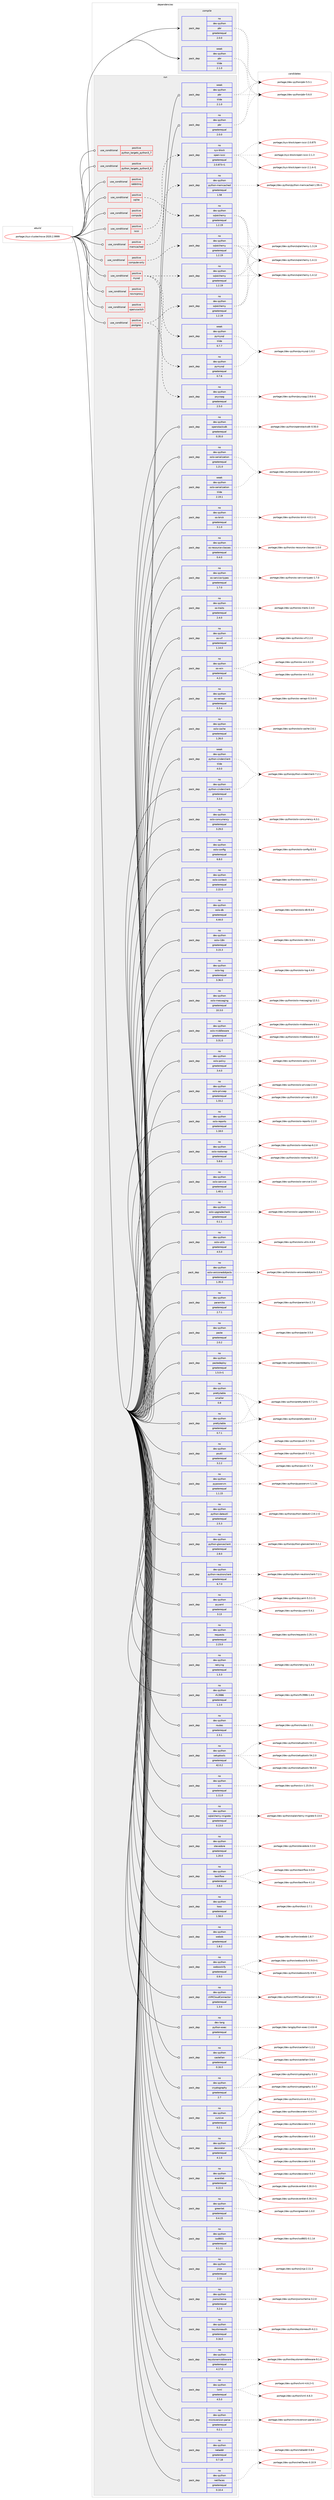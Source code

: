 digraph prolog {

# *************
# Graph options
# *************

newrank=true;
concentrate=true;
compound=true;
graph [rankdir=LR,fontname=Helvetica,fontsize=10,ranksep=1.5];#, ranksep=2.5, nodesep=0.2];
edge  [arrowhead=vee];
node  [fontname=Helvetica,fontsize=10];

# **********
# The ebuild
# **********

subgraph cluster_leftcol {
color=gray;
rank=same;
label=<<i>ebuild</i>>;
id [label="portage://sys-cluster/nova-2020.2.9999", color=red, width=4, href="../sys-cluster/nova-2020.2.9999.svg"];
}

# ****************
# The dependencies
# ****************

subgraph cluster_midcol {
color=gray;
label=<<i>dependencies</i>>;
subgraph cluster_compile {
fillcolor="#eeeeee";
style=filled;
label=<<i>compile</i>>;
# *** BEGIN UNKNOWN DEPENDENCY TYPE (TODO) ***
# id -> package_dependency(portage://sys-cluster/nova-2020.2.9999,install,no,app-admin,sudo,none,[,,],[],[])
# *** END UNKNOWN DEPENDENCY TYPE (TODO) ***

subgraph pack1222 {
dependency2052 [label=<<TABLE BORDER="0" CELLBORDER="1" CELLSPACING="0" CELLPADDING="4" WIDTH="220"><TR><TD ROWSPAN="6" CELLPADDING="30">pack_dep</TD></TR><TR><TD WIDTH="110">no</TD></TR><TR><TD>dev-python</TD></TR><TR><TD>pbr</TD></TR><TR><TD>greaterequal</TD></TR><TR><TD>2.0.0</TD></TR></TABLE>>, shape=none, color=blue];
}
id:e -> dependency2052:w [weight=20,style="solid",arrowhead="vee"];
subgraph pack1223 {
dependency2053 [label=<<TABLE BORDER="0" CELLBORDER="1" CELLSPACING="0" CELLPADDING="4" WIDTH="220"><TR><TD ROWSPAN="6" CELLPADDING="30">pack_dep</TD></TR><TR><TD WIDTH="110">weak</TD></TR><TR><TD>dev-python</TD></TR><TR><TD>pbr</TD></TR><TR><TD>tilde</TD></TR><TR><TD>2.1.0</TD></TR></TABLE>>, shape=none, color=blue];
}
id:e -> dependency2053:w [weight=20,style="solid",arrowhead="vee"];
}
subgraph cluster_compileandrun {
fillcolor="#eeeeee";
style=filled;
label=<<i>compile and run</i>>;
}
subgraph cluster_run {
fillcolor="#eeeeee";
style=filled;
label=<<i>run</i>>;
subgraph cond800 {
dependency2054 [label=<<TABLE BORDER="0" CELLBORDER="1" CELLSPACING="0" CELLPADDING="4"><TR><TD ROWSPAN="3" CELLPADDING="10">use_conditional</TD></TR><TR><TD>positive</TD></TR><TR><TD>compute</TD></TR></TABLE>>, shape=none, color=red];
# *** BEGIN UNKNOWN DEPENDENCY TYPE (TODO) ***
# dependency2054 -> package_dependency(portage://sys-cluster/nova-2020.2.9999,run,no,app-cdr,cdrtools,none,[,,],[],[])
# *** END UNKNOWN DEPENDENCY TYPE (TODO) ***

# *** BEGIN UNKNOWN DEPENDENCY TYPE (TODO) ***
# dependency2054 -> package_dependency(portage://sys-cluster/nova-2020.2.9999,run,no,sys-fs,dosfstools,none,[,,],[],[])
# *** END UNKNOWN DEPENDENCY TYPE (TODO) ***

# *** BEGIN UNKNOWN DEPENDENCY TYPE (TODO) ***
# dependency2054 -> package_dependency(portage://sys-cluster/nova-2020.2.9999,run,no,app-emulation,qemu,none,[,,],[],[])
# *** END UNKNOWN DEPENDENCY TYPE (TODO) ***

}
id:e -> dependency2054:w [weight=20,style="solid",arrowhead="odot"];
subgraph cond801 {
dependency2055 [label=<<TABLE BORDER="0" CELLBORDER="1" CELLSPACING="0" CELLPADDING="4"><TR><TD ROWSPAN="3" CELLPADDING="10">use_conditional</TD></TR><TR><TD>positive</TD></TR><TR><TD>compute-only</TD></TR></TABLE>>, shape=none, color=red];
subgraph pack1224 {
dependency2056 [label=<<TABLE BORDER="0" CELLBORDER="1" CELLSPACING="0" CELLPADDING="4" WIDTH="220"><TR><TD ROWSPAN="6" CELLPADDING="30">pack_dep</TD></TR><TR><TD WIDTH="110">no</TD></TR><TR><TD>dev-python</TD></TR><TR><TD>sqlalchemy</TD></TR><TR><TD>greaterequal</TD></TR><TR><TD>1.2.19</TD></TR></TABLE>>, shape=none, color=blue];
}
dependency2055:e -> dependency2056:w [weight=20,style="dashed",arrowhead="vee"];
}
id:e -> dependency2055:w [weight=20,style="solid",arrowhead="odot"];
subgraph cond802 {
dependency2057 [label=<<TABLE BORDER="0" CELLBORDER="1" CELLSPACING="0" CELLPADDING="4"><TR><TD ROWSPAN="3" CELLPADDING="10">use_conditional</TD></TR><TR><TD>positive</TD></TR><TR><TD>iscsi</TD></TR></TABLE>>, shape=none, color=red];
# *** BEGIN UNKNOWN DEPENDENCY TYPE (TODO) ***
# dependency2057 -> package_dependency(portage://sys-cluster/nova-2020.2.9999,run,no,sys-fs,lsscsi,none,[,,],[],[])
# *** END UNKNOWN DEPENDENCY TYPE (TODO) ***

subgraph pack1225 {
dependency2058 [label=<<TABLE BORDER="0" CELLBORDER="1" CELLSPACING="0" CELLPADDING="4" WIDTH="220"><TR><TD ROWSPAN="6" CELLPADDING="30">pack_dep</TD></TR><TR><TD WIDTH="110">no</TD></TR><TR><TD>sys-block</TD></TR><TR><TD>open-iscsi</TD></TR><TR><TD>greaterequal</TD></TR><TR><TD>2.0.873-r1</TD></TR></TABLE>>, shape=none, color=blue];
}
dependency2057:e -> dependency2058:w [weight=20,style="dashed",arrowhead="vee"];
}
id:e -> dependency2057:w [weight=20,style="solid",arrowhead="odot"];
subgraph cond803 {
dependency2059 [label=<<TABLE BORDER="0" CELLBORDER="1" CELLSPACING="0" CELLPADDING="4"><TR><TD ROWSPAN="3" CELLPADDING="10">use_conditional</TD></TR><TR><TD>positive</TD></TR><TR><TD>memcached</TD></TR></TABLE>>, shape=none, color=red];
# *** BEGIN UNKNOWN DEPENDENCY TYPE (TODO) ***
# dependency2059 -> package_dependency(portage://sys-cluster/nova-2020.2.9999,run,no,net-misc,memcached,none,[,,],[],[])
# *** END UNKNOWN DEPENDENCY TYPE (TODO) ***

subgraph pack1226 {
dependency2060 [label=<<TABLE BORDER="0" CELLBORDER="1" CELLSPACING="0" CELLPADDING="4" WIDTH="220"><TR><TD ROWSPAN="6" CELLPADDING="30">pack_dep</TD></TR><TR><TD WIDTH="110">no</TD></TR><TR><TD>dev-python</TD></TR><TR><TD>python-memcached</TD></TR><TR><TD>greaterequal</TD></TR><TR><TD>1.58</TD></TR></TABLE>>, shape=none, color=blue];
}
dependency2059:e -> dependency2060:w [weight=20,style="dashed",arrowhead="vee"];
}
id:e -> dependency2059:w [weight=20,style="solid",arrowhead="odot"];
subgraph cond804 {
dependency2061 [label=<<TABLE BORDER="0" CELLBORDER="1" CELLSPACING="0" CELLPADDING="4"><TR><TD ROWSPAN="3" CELLPADDING="10">use_conditional</TD></TR><TR><TD>positive</TD></TR><TR><TD>mysql</TD></TR></TABLE>>, shape=none, color=red];
subgraph pack1227 {
dependency2062 [label=<<TABLE BORDER="0" CELLBORDER="1" CELLSPACING="0" CELLPADDING="4" WIDTH="220"><TR><TD ROWSPAN="6" CELLPADDING="30">pack_dep</TD></TR><TR><TD WIDTH="110">no</TD></TR><TR><TD>dev-python</TD></TR><TR><TD>pymysql</TD></TR><TR><TD>greaterequal</TD></TR><TR><TD>0.7.6</TD></TR></TABLE>>, shape=none, color=blue];
}
dependency2061:e -> dependency2062:w [weight=20,style="dashed",arrowhead="vee"];
subgraph pack1228 {
dependency2063 [label=<<TABLE BORDER="0" CELLBORDER="1" CELLSPACING="0" CELLPADDING="4" WIDTH="220"><TR><TD ROWSPAN="6" CELLPADDING="30">pack_dep</TD></TR><TR><TD WIDTH="110">weak</TD></TR><TR><TD>dev-python</TD></TR><TR><TD>pymysql</TD></TR><TR><TD>tilde</TD></TR><TR><TD>0.7.7</TD></TR></TABLE>>, shape=none, color=blue];
}
dependency2061:e -> dependency2063:w [weight=20,style="dashed",arrowhead="vee"];
subgraph pack1229 {
dependency2064 [label=<<TABLE BORDER="0" CELLBORDER="1" CELLSPACING="0" CELLPADDING="4" WIDTH="220"><TR><TD ROWSPAN="6" CELLPADDING="30">pack_dep</TD></TR><TR><TD WIDTH="110">no</TD></TR><TR><TD>dev-python</TD></TR><TR><TD>sqlalchemy</TD></TR><TR><TD>greaterequal</TD></TR><TR><TD>1.2.19</TD></TR></TABLE>>, shape=none, color=blue];
}
dependency2061:e -> dependency2064:w [weight=20,style="dashed",arrowhead="vee"];
}
id:e -> dependency2061:w [weight=20,style="solid",arrowhead="odot"];
subgraph cond805 {
dependency2065 [label=<<TABLE BORDER="0" CELLBORDER="1" CELLSPACING="0" CELLPADDING="4"><TR><TD ROWSPAN="3" CELLPADDING="10">use_conditional</TD></TR><TR><TD>positive</TD></TR><TR><TD>novncproxy</TD></TR></TABLE>>, shape=none, color=red];
# *** BEGIN UNKNOWN DEPENDENCY TYPE (TODO) ***
# dependency2065 -> package_dependency(portage://sys-cluster/nova-2020.2.9999,run,no,www-apps,novnc,none,[,,],[],[])
# *** END UNKNOWN DEPENDENCY TYPE (TODO) ***

}
id:e -> dependency2065:w [weight=20,style="solid",arrowhead="odot"];
subgraph cond806 {
dependency2066 [label=<<TABLE BORDER="0" CELLBORDER="1" CELLSPACING="0" CELLPADDING="4"><TR><TD ROWSPAN="3" CELLPADDING="10">use_conditional</TD></TR><TR><TD>positive</TD></TR><TR><TD>openvswitch</TD></TR></TABLE>>, shape=none, color=red];
# *** BEGIN UNKNOWN DEPENDENCY TYPE (TODO) ***
# dependency2066 -> package_dependency(portage://sys-cluster/nova-2020.2.9999,run,no,net-misc,openvswitch,none,[,,],[],[])
# *** END UNKNOWN DEPENDENCY TYPE (TODO) ***

}
id:e -> dependency2066:w [weight=20,style="solid",arrowhead="odot"];
subgraph cond807 {
dependency2067 [label=<<TABLE BORDER="0" CELLBORDER="1" CELLSPACING="0" CELLPADDING="4"><TR><TD ROWSPAN="3" CELLPADDING="10">use_conditional</TD></TR><TR><TD>positive</TD></TR><TR><TD>postgres</TD></TR></TABLE>>, shape=none, color=red];
subgraph pack1230 {
dependency2068 [label=<<TABLE BORDER="0" CELLBORDER="1" CELLSPACING="0" CELLPADDING="4" WIDTH="220"><TR><TD ROWSPAN="6" CELLPADDING="30">pack_dep</TD></TR><TR><TD WIDTH="110">no</TD></TR><TR><TD>dev-python</TD></TR><TR><TD>psycopg</TD></TR><TR><TD>greaterequal</TD></TR><TR><TD>2.5.0</TD></TR></TABLE>>, shape=none, color=blue];
}
dependency2067:e -> dependency2068:w [weight=20,style="dashed",arrowhead="vee"];
subgraph pack1231 {
dependency2069 [label=<<TABLE BORDER="0" CELLBORDER="1" CELLSPACING="0" CELLPADDING="4" WIDTH="220"><TR><TD ROWSPAN="6" CELLPADDING="30">pack_dep</TD></TR><TR><TD WIDTH="110">no</TD></TR><TR><TD>dev-python</TD></TR><TR><TD>sqlalchemy</TD></TR><TR><TD>greaterequal</TD></TR><TR><TD>1.2.19</TD></TR></TABLE>>, shape=none, color=blue];
}
dependency2067:e -> dependency2069:w [weight=20,style="dashed",arrowhead="vee"];
}
id:e -> dependency2067:w [weight=20,style="solid",arrowhead="odot"];
subgraph cond808 {
dependency2070 [label=<<TABLE BORDER="0" CELLBORDER="1" CELLSPACING="0" CELLPADDING="4"><TR><TD ROWSPAN="3" CELLPADDING="10">use_conditional</TD></TR><TR><TD>positive</TD></TR><TR><TD>python_targets_python3_7</TD></TR></TABLE>>, shape=none, color=red];
# *** BEGIN UNKNOWN DEPENDENCY TYPE (TODO) ***
# dependency2070 -> package_dependency(portage://sys-cluster/nova-2020.2.9999,run,no,dev-lang,python,none,[,,],[slot(3.7)],[])
# *** END UNKNOWN DEPENDENCY TYPE (TODO) ***

}
id:e -> dependency2070:w [weight=20,style="solid",arrowhead="odot"];
subgraph cond809 {
dependency2071 [label=<<TABLE BORDER="0" CELLBORDER="1" CELLSPACING="0" CELLPADDING="4"><TR><TD ROWSPAN="3" CELLPADDING="10">use_conditional</TD></TR><TR><TD>positive</TD></TR><TR><TD>python_targets_python3_8</TD></TR></TABLE>>, shape=none, color=red];
# *** BEGIN UNKNOWN DEPENDENCY TYPE (TODO) ***
# dependency2071 -> package_dependency(portage://sys-cluster/nova-2020.2.9999,run,no,dev-lang,python,none,[,,],[slot(3.8)],[])
# *** END UNKNOWN DEPENDENCY TYPE (TODO) ***

}
id:e -> dependency2071:w [weight=20,style="solid",arrowhead="odot"];
subgraph cond810 {
dependency2072 [label=<<TABLE BORDER="0" CELLBORDER="1" CELLSPACING="0" CELLPADDING="4"><TR><TD ROWSPAN="3" CELLPADDING="10">use_conditional</TD></TR><TR><TD>positive</TD></TR><TR><TD>rabbitmq</TD></TR></TABLE>>, shape=none, color=red];
# *** BEGIN UNKNOWN DEPENDENCY TYPE (TODO) ***
# dependency2072 -> package_dependency(portage://sys-cluster/nova-2020.2.9999,run,no,net-misc,rabbitmq-server,none,[,,],[],[])
# *** END UNKNOWN DEPENDENCY TYPE (TODO) ***

}
id:e -> dependency2072:w [weight=20,style="solid",arrowhead="odot"];
subgraph cond811 {
dependency2073 [label=<<TABLE BORDER="0" CELLBORDER="1" CELLSPACING="0" CELLPADDING="4"><TR><TD ROWSPAN="3" CELLPADDING="10">use_conditional</TD></TR><TR><TD>positive</TD></TR><TR><TD>sqlite</TD></TR></TABLE>>, shape=none, color=red];
subgraph pack1232 {
dependency2074 [label=<<TABLE BORDER="0" CELLBORDER="1" CELLSPACING="0" CELLPADDING="4" WIDTH="220"><TR><TD ROWSPAN="6" CELLPADDING="30">pack_dep</TD></TR><TR><TD WIDTH="110">no</TD></TR><TR><TD>dev-python</TD></TR><TR><TD>sqlalchemy</TD></TR><TR><TD>greaterequal</TD></TR><TR><TD>1.2.19</TD></TR></TABLE>>, shape=none, color=blue];
}
dependency2073:e -> dependency2074:w [weight=20,style="dashed",arrowhead="vee"];
}
id:e -> dependency2073:w [weight=20,style="solid",arrowhead="odot"];
# *** BEGIN UNKNOWN DEPENDENCY TYPE (TODO) ***
# id -> package_dependency(portage://sys-cluster/nova-2020.2.9999,run,no,acct-group,nova,none,[,,],[],[])
# *** END UNKNOWN DEPENDENCY TYPE (TODO) ***

# *** BEGIN UNKNOWN DEPENDENCY TYPE (TODO) ***
# id -> package_dependency(portage://sys-cluster/nova-2020.2.9999,run,no,acct-user,nova,none,[,,],[],[])
# *** END UNKNOWN DEPENDENCY TYPE (TODO) ***

# *** BEGIN UNKNOWN DEPENDENCY TYPE (TODO) ***
# id -> package_dependency(portage://sys-cluster/nova-2020.2.9999,run,no,app-emulation,libvirt,none,[,,],[],[use(optenable(iscsi),none)])
# *** END UNKNOWN DEPENDENCY TYPE (TODO) ***

# *** BEGIN UNKNOWN DEPENDENCY TYPE (TODO) ***
# id -> package_dependency(portage://sys-cluster/nova-2020.2.9999,run,no,app-emulation,spice-html5,none,[,,],[],[])
# *** END UNKNOWN DEPENDENCY TYPE (TODO) ***

subgraph pack1233 {
dependency2075 [label=<<TABLE BORDER="0" CELLBORDER="1" CELLSPACING="0" CELLPADDING="4" WIDTH="220"><TR><TD ROWSPAN="6" CELLPADDING="30">pack_dep</TD></TR><TR><TD WIDTH="110">no</TD></TR><TR><TD>dev-lang</TD></TR><TR><TD>python-exec</TD></TR><TR><TD>greaterequal</TD></TR><TR><TD>2</TD></TR></TABLE>>, shape=none, color=blue];
}
id:e -> dependency2075:w [weight=20,style="solid",arrowhead="odot"];
subgraph pack1234 {
dependency2076 [label=<<TABLE BORDER="0" CELLBORDER="1" CELLSPACING="0" CELLPADDING="4" WIDTH="220"><TR><TD ROWSPAN="6" CELLPADDING="30">pack_dep</TD></TR><TR><TD WIDTH="110">no</TD></TR><TR><TD>dev-python</TD></TR><TR><TD>castellan</TD></TR><TR><TD>greaterequal</TD></TR><TR><TD>0.16.0</TD></TR></TABLE>>, shape=none, color=blue];
}
id:e -> dependency2076:w [weight=20,style="solid",arrowhead="odot"];
subgraph pack1235 {
dependency2077 [label=<<TABLE BORDER="0" CELLBORDER="1" CELLSPACING="0" CELLPADDING="4" WIDTH="220"><TR><TD ROWSPAN="6" CELLPADDING="30">pack_dep</TD></TR><TR><TD WIDTH="110">no</TD></TR><TR><TD>dev-python</TD></TR><TR><TD>cryptography</TD></TR><TR><TD>greaterequal</TD></TR><TR><TD>2.7</TD></TR></TABLE>>, shape=none, color=blue];
}
id:e -> dependency2077:w [weight=20,style="solid",arrowhead="odot"];
subgraph pack1236 {
dependency2078 [label=<<TABLE BORDER="0" CELLBORDER="1" CELLSPACING="0" CELLPADDING="4" WIDTH="220"><TR><TD ROWSPAN="6" CELLPADDING="30">pack_dep</TD></TR><TR><TD WIDTH="110">no</TD></TR><TR><TD>dev-python</TD></TR><TR><TD>cursive</TD></TR><TR><TD>greaterequal</TD></TR><TR><TD>0.2.1</TD></TR></TABLE>>, shape=none, color=blue];
}
id:e -> dependency2078:w [weight=20,style="solid",arrowhead="odot"];
subgraph pack1237 {
dependency2079 [label=<<TABLE BORDER="0" CELLBORDER="1" CELLSPACING="0" CELLPADDING="4" WIDTH="220"><TR><TD ROWSPAN="6" CELLPADDING="30">pack_dep</TD></TR><TR><TD WIDTH="110">no</TD></TR><TR><TD>dev-python</TD></TR><TR><TD>decorator</TD></TR><TR><TD>greaterequal</TD></TR><TR><TD>4.1.0</TD></TR></TABLE>>, shape=none, color=blue];
}
id:e -> dependency2079:w [weight=20,style="solid",arrowhead="odot"];
subgraph pack1238 {
dependency2080 [label=<<TABLE BORDER="0" CELLBORDER="1" CELLSPACING="0" CELLPADDING="4" WIDTH="220"><TR><TD ROWSPAN="6" CELLPADDING="30">pack_dep</TD></TR><TR><TD WIDTH="110">no</TD></TR><TR><TD>dev-python</TD></TR><TR><TD>eventlet</TD></TR><TR><TD>greaterequal</TD></TR><TR><TD>0.22.0</TD></TR></TABLE>>, shape=none, color=blue];
}
id:e -> dependency2080:w [weight=20,style="solid",arrowhead="odot"];
subgraph pack1239 {
dependency2081 [label=<<TABLE BORDER="0" CELLBORDER="1" CELLSPACING="0" CELLPADDING="4" WIDTH="220"><TR><TD ROWSPAN="6" CELLPADDING="30">pack_dep</TD></TR><TR><TD WIDTH="110">no</TD></TR><TR><TD>dev-python</TD></TR><TR><TD>greenlet</TD></TR><TR><TD>greaterequal</TD></TR><TR><TD>0.4.15</TD></TR></TABLE>>, shape=none, color=blue];
}
id:e -> dependency2081:w [weight=20,style="solid",arrowhead="odot"];
subgraph pack1240 {
dependency2082 [label=<<TABLE BORDER="0" CELLBORDER="1" CELLSPACING="0" CELLPADDING="4" WIDTH="220"><TR><TD ROWSPAN="6" CELLPADDING="30">pack_dep</TD></TR><TR><TD WIDTH="110">no</TD></TR><TR><TD>dev-python</TD></TR><TR><TD>iso8601</TD></TR><TR><TD>greaterequal</TD></TR><TR><TD>0.1.11</TD></TR></TABLE>>, shape=none, color=blue];
}
id:e -> dependency2082:w [weight=20,style="solid",arrowhead="odot"];
subgraph pack1241 {
dependency2083 [label=<<TABLE BORDER="0" CELLBORDER="1" CELLSPACING="0" CELLPADDING="4" WIDTH="220"><TR><TD ROWSPAN="6" CELLPADDING="30">pack_dep</TD></TR><TR><TD WIDTH="110">no</TD></TR><TR><TD>dev-python</TD></TR><TR><TD>jinja</TD></TR><TR><TD>greaterequal</TD></TR><TR><TD>2.10</TD></TR></TABLE>>, shape=none, color=blue];
}
id:e -> dependency2083:w [weight=20,style="solid",arrowhead="odot"];
subgraph pack1242 {
dependency2084 [label=<<TABLE BORDER="0" CELLBORDER="1" CELLSPACING="0" CELLPADDING="4" WIDTH="220"><TR><TD ROWSPAN="6" CELLPADDING="30">pack_dep</TD></TR><TR><TD WIDTH="110">no</TD></TR><TR><TD>dev-python</TD></TR><TR><TD>jsonschema</TD></TR><TR><TD>greaterequal</TD></TR><TR><TD>3.2.0</TD></TR></TABLE>>, shape=none, color=blue];
}
id:e -> dependency2084:w [weight=20,style="solid",arrowhead="odot"];
subgraph pack1243 {
dependency2085 [label=<<TABLE BORDER="0" CELLBORDER="1" CELLSPACING="0" CELLPADDING="4" WIDTH="220"><TR><TD ROWSPAN="6" CELLPADDING="30">pack_dep</TD></TR><TR><TD WIDTH="110">no</TD></TR><TR><TD>dev-python</TD></TR><TR><TD>keystoneauth</TD></TR><TR><TD>greaterequal</TD></TR><TR><TD>3.16.0</TD></TR></TABLE>>, shape=none, color=blue];
}
id:e -> dependency2085:w [weight=20,style="solid",arrowhead="odot"];
subgraph pack1244 {
dependency2086 [label=<<TABLE BORDER="0" CELLBORDER="1" CELLSPACING="0" CELLPADDING="4" WIDTH="220"><TR><TD ROWSPAN="6" CELLPADDING="30">pack_dep</TD></TR><TR><TD WIDTH="110">no</TD></TR><TR><TD>dev-python</TD></TR><TR><TD>keystonemiddleware</TD></TR><TR><TD>greaterequal</TD></TR><TR><TD>4.17.0</TD></TR></TABLE>>, shape=none, color=blue];
}
id:e -> dependency2086:w [weight=20,style="solid",arrowhead="odot"];
# *** BEGIN UNKNOWN DEPENDENCY TYPE (TODO) ***
# id -> package_dependency(portage://sys-cluster/nova-2020.2.9999,run,no,dev-python,libvirt-python,none,[,,],[],[use(optenable(python_targets_python3_7),negative),use(optenable(python_targets_python3_8),negative),use(disable(python_single_target_python3_7),negative),use(disable(python_single_target_python3_8),negative)])
# *** END UNKNOWN DEPENDENCY TYPE (TODO) ***

subgraph pack1245 {
dependency2087 [label=<<TABLE BORDER="0" CELLBORDER="1" CELLSPACING="0" CELLPADDING="4" WIDTH="220"><TR><TD ROWSPAN="6" CELLPADDING="30">pack_dep</TD></TR><TR><TD WIDTH="110">no</TD></TR><TR><TD>dev-python</TD></TR><TR><TD>lxml</TD></TR><TR><TD>greaterequal</TD></TR><TR><TD>4.5.0</TD></TR></TABLE>>, shape=none, color=blue];
}
id:e -> dependency2087:w [weight=20,style="solid",arrowhead="odot"];
subgraph pack1246 {
dependency2088 [label=<<TABLE BORDER="0" CELLBORDER="1" CELLSPACING="0" CELLPADDING="4" WIDTH="220"><TR><TD ROWSPAN="6" CELLPADDING="30">pack_dep</TD></TR><TR><TD WIDTH="110">no</TD></TR><TR><TD>dev-python</TD></TR><TR><TD>microversion-parse</TD></TR><TR><TD>greaterequal</TD></TR><TR><TD>0.2.1</TD></TR></TABLE>>, shape=none, color=blue];
}
id:e -> dependency2088:w [weight=20,style="solid",arrowhead="odot"];
subgraph pack1247 {
dependency2089 [label=<<TABLE BORDER="0" CELLBORDER="1" CELLSPACING="0" CELLPADDING="4" WIDTH="220"><TR><TD ROWSPAN="6" CELLPADDING="30">pack_dep</TD></TR><TR><TD WIDTH="110">no</TD></TR><TR><TD>dev-python</TD></TR><TR><TD>netaddr</TD></TR><TR><TD>greaterequal</TD></TR><TR><TD>0.7.18</TD></TR></TABLE>>, shape=none, color=blue];
}
id:e -> dependency2089:w [weight=20,style="solid",arrowhead="odot"];
subgraph pack1248 {
dependency2090 [label=<<TABLE BORDER="0" CELLBORDER="1" CELLSPACING="0" CELLPADDING="4" WIDTH="220"><TR><TD ROWSPAN="6" CELLPADDING="30">pack_dep</TD></TR><TR><TD WIDTH="110">no</TD></TR><TR><TD>dev-python</TD></TR><TR><TD>netifaces</TD></TR><TR><TD>greaterequal</TD></TR><TR><TD>0.10.4</TD></TR></TABLE>>, shape=none, color=blue];
}
id:e -> dependency2090:w [weight=20,style="solid",arrowhead="odot"];
subgraph pack1249 {
dependency2091 [label=<<TABLE BORDER="0" CELLBORDER="1" CELLSPACING="0" CELLPADDING="4" WIDTH="220"><TR><TD ROWSPAN="6" CELLPADDING="30">pack_dep</TD></TR><TR><TD WIDTH="110">no</TD></TR><TR><TD>dev-python</TD></TR><TR><TD>openstacksdk</TD></TR><TR><TD>greaterequal</TD></TR><TR><TD>0.35.0</TD></TR></TABLE>>, shape=none, color=blue];
}
id:e -> dependency2091:w [weight=20,style="solid",arrowhead="odot"];
subgraph pack1250 {
dependency2092 [label=<<TABLE BORDER="0" CELLBORDER="1" CELLSPACING="0" CELLPADDING="4" WIDTH="220"><TR><TD ROWSPAN="6" CELLPADDING="30">pack_dep</TD></TR><TR><TD WIDTH="110">no</TD></TR><TR><TD>dev-python</TD></TR><TR><TD>os-brick</TD></TR><TR><TD>greaterequal</TD></TR><TR><TD>3.1.0</TD></TR></TABLE>>, shape=none, color=blue];
}
id:e -> dependency2092:w [weight=20,style="solid",arrowhead="odot"];
subgraph pack1251 {
dependency2093 [label=<<TABLE BORDER="0" CELLBORDER="1" CELLSPACING="0" CELLPADDING="4" WIDTH="220"><TR><TD ROWSPAN="6" CELLPADDING="30">pack_dep</TD></TR><TR><TD WIDTH="110">no</TD></TR><TR><TD>dev-python</TD></TR><TR><TD>os-resource-classes</TD></TR><TR><TD>greaterequal</TD></TR><TR><TD>0.4.0</TD></TR></TABLE>>, shape=none, color=blue];
}
id:e -> dependency2093:w [weight=20,style="solid",arrowhead="odot"];
subgraph pack1252 {
dependency2094 [label=<<TABLE BORDER="0" CELLBORDER="1" CELLSPACING="0" CELLPADDING="4" WIDTH="220"><TR><TD ROWSPAN="6" CELLPADDING="30">pack_dep</TD></TR><TR><TD WIDTH="110">no</TD></TR><TR><TD>dev-python</TD></TR><TR><TD>os-service-types</TD></TR><TR><TD>greaterequal</TD></TR><TR><TD>1.7.0</TD></TR></TABLE>>, shape=none, color=blue];
}
id:e -> dependency2094:w [weight=20,style="solid",arrowhead="odot"];
subgraph pack1253 {
dependency2095 [label=<<TABLE BORDER="0" CELLBORDER="1" CELLSPACING="0" CELLPADDING="4" WIDTH="220"><TR><TD ROWSPAN="6" CELLPADDING="30">pack_dep</TD></TR><TR><TD WIDTH="110">no</TD></TR><TR><TD>dev-python</TD></TR><TR><TD>os-traits</TD></TR><TR><TD>greaterequal</TD></TR><TR><TD>2.4.0</TD></TR></TABLE>>, shape=none, color=blue];
}
id:e -> dependency2095:w [weight=20,style="solid",arrowhead="odot"];
subgraph pack1254 {
dependency2096 [label=<<TABLE BORDER="0" CELLBORDER="1" CELLSPACING="0" CELLPADDING="4" WIDTH="220"><TR><TD ROWSPAN="6" CELLPADDING="30">pack_dep</TD></TR><TR><TD WIDTH="110">no</TD></TR><TR><TD>dev-python</TD></TR><TR><TD>os-vif</TD></TR><TR><TD>greaterequal</TD></TR><TR><TD>1.14.0</TD></TR></TABLE>>, shape=none, color=blue];
}
id:e -> dependency2096:w [weight=20,style="solid",arrowhead="odot"];
subgraph pack1255 {
dependency2097 [label=<<TABLE BORDER="0" CELLBORDER="1" CELLSPACING="0" CELLPADDING="4" WIDTH="220"><TR><TD ROWSPAN="6" CELLPADDING="30">pack_dep</TD></TR><TR><TD WIDTH="110">no</TD></TR><TR><TD>dev-python</TD></TR><TR><TD>os-win</TD></TR><TR><TD>greaterequal</TD></TR><TR><TD>4.2.0</TD></TR></TABLE>>, shape=none, color=blue];
}
id:e -> dependency2097:w [weight=20,style="solid",arrowhead="odot"];
subgraph pack1256 {
dependency2098 [label=<<TABLE BORDER="0" CELLBORDER="1" CELLSPACING="0" CELLPADDING="4" WIDTH="220"><TR><TD ROWSPAN="6" CELLPADDING="30">pack_dep</TD></TR><TR><TD WIDTH="110">no</TD></TR><TR><TD>dev-python</TD></TR><TR><TD>os-xenapi</TD></TR><TR><TD>greaterequal</TD></TR><TR><TD>0.3.4</TD></TR></TABLE>>, shape=none, color=blue];
}
id:e -> dependency2098:w [weight=20,style="solid",arrowhead="odot"];
subgraph pack1257 {
dependency2099 [label=<<TABLE BORDER="0" CELLBORDER="1" CELLSPACING="0" CELLPADDING="4" WIDTH="220"><TR><TD ROWSPAN="6" CELLPADDING="30">pack_dep</TD></TR><TR><TD WIDTH="110">no</TD></TR><TR><TD>dev-python</TD></TR><TR><TD>oslo-cache</TD></TR><TR><TD>greaterequal</TD></TR><TR><TD>1.26.0</TD></TR></TABLE>>, shape=none, color=blue];
}
id:e -> dependency2099:w [weight=20,style="solid",arrowhead="odot"];
subgraph pack1258 {
dependency2100 [label=<<TABLE BORDER="0" CELLBORDER="1" CELLSPACING="0" CELLPADDING="4" WIDTH="220"><TR><TD ROWSPAN="6" CELLPADDING="30">pack_dep</TD></TR><TR><TD WIDTH="110">no</TD></TR><TR><TD>dev-python</TD></TR><TR><TD>oslo-concurrency</TD></TR><TR><TD>greaterequal</TD></TR><TR><TD>3.29.0</TD></TR></TABLE>>, shape=none, color=blue];
}
id:e -> dependency2100:w [weight=20,style="solid",arrowhead="odot"];
subgraph pack1259 {
dependency2101 [label=<<TABLE BORDER="0" CELLBORDER="1" CELLSPACING="0" CELLPADDING="4" WIDTH="220"><TR><TD ROWSPAN="6" CELLPADDING="30">pack_dep</TD></TR><TR><TD WIDTH="110">no</TD></TR><TR><TD>dev-python</TD></TR><TR><TD>oslo-config</TD></TR><TR><TD>greaterequal</TD></TR><TR><TD>6.8.0</TD></TR></TABLE>>, shape=none, color=blue];
}
id:e -> dependency2101:w [weight=20,style="solid",arrowhead="odot"];
subgraph pack1260 {
dependency2102 [label=<<TABLE BORDER="0" CELLBORDER="1" CELLSPACING="0" CELLPADDING="4" WIDTH="220"><TR><TD ROWSPAN="6" CELLPADDING="30">pack_dep</TD></TR><TR><TD WIDTH="110">no</TD></TR><TR><TD>dev-python</TD></TR><TR><TD>oslo-context</TD></TR><TR><TD>greaterequal</TD></TR><TR><TD>2.22.0</TD></TR></TABLE>>, shape=none, color=blue];
}
id:e -> dependency2102:w [weight=20,style="solid",arrowhead="odot"];
subgraph pack1261 {
dependency2103 [label=<<TABLE BORDER="0" CELLBORDER="1" CELLSPACING="0" CELLPADDING="4" WIDTH="220"><TR><TD ROWSPAN="6" CELLPADDING="30">pack_dep</TD></TR><TR><TD WIDTH="110">no</TD></TR><TR><TD>dev-python</TD></TR><TR><TD>oslo-db</TD></TR><TR><TD>greaterequal</TD></TR><TR><TD>4.44.0</TD></TR></TABLE>>, shape=none, color=blue];
}
id:e -> dependency2103:w [weight=20,style="solid",arrowhead="odot"];
subgraph pack1262 {
dependency2104 [label=<<TABLE BORDER="0" CELLBORDER="1" CELLSPACING="0" CELLPADDING="4" WIDTH="220"><TR><TD ROWSPAN="6" CELLPADDING="30">pack_dep</TD></TR><TR><TD WIDTH="110">no</TD></TR><TR><TD>dev-python</TD></TR><TR><TD>oslo-i18n</TD></TR><TR><TD>greaterequal</TD></TR><TR><TD>3.15.3</TD></TR></TABLE>>, shape=none, color=blue];
}
id:e -> dependency2104:w [weight=20,style="solid",arrowhead="odot"];
subgraph pack1263 {
dependency2105 [label=<<TABLE BORDER="0" CELLBORDER="1" CELLSPACING="0" CELLPADDING="4" WIDTH="220"><TR><TD ROWSPAN="6" CELLPADDING="30">pack_dep</TD></TR><TR><TD WIDTH="110">no</TD></TR><TR><TD>dev-python</TD></TR><TR><TD>oslo-log</TD></TR><TR><TD>greaterequal</TD></TR><TR><TD>3.36.0</TD></TR></TABLE>>, shape=none, color=blue];
}
id:e -> dependency2105:w [weight=20,style="solid",arrowhead="odot"];
subgraph pack1264 {
dependency2106 [label=<<TABLE BORDER="0" CELLBORDER="1" CELLSPACING="0" CELLPADDING="4" WIDTH="220"><TR><TD ROWSPAN="6" CELLPADDING="30">pack_dep</TD></TR><TR><TD WIDTH="110">no</TD></TR><TR><TD>dev-python</TD></TR><TR><TD>oslo-messaging</TD></TR><TR><TD>greaterequal</TD></TR><TR><TD>10.3.0</TD></TR></TABLE>>, shape=none, color=blue];
}
id:e -> dependency2106:w [weight=20,style="solid",arrowhead="odot"];
subgraph pack1265 {
dependency2107 [label=<<TABLE BORDER="0" CELLBORDER="1" CELLSPACING="0" CELLPADDING="4" WIDTH="220"><TR><TD ROWSPAN="6" CELLPADDING="30">pack_dep</TD></TR><TR><TD WIDTH="110">no</TD></TR><TR><TD>dev-python</TD></TR><TR><TD>oslo-middleware</TD></TR><TR><TD>greaterequal</TD></TR><TR><TD>3.31.0</TD></TR></TABLE>>, shape=none, color=blue];
}
id:e -> dependency2107:w [weight=20,style="solid",arrowhead="odot"];
subgraph pack1266 {
dependency2108 [label=<<TABLE BORDER="0" CELLBORDER="1" CELLSPACING="0" CELLPADDING="4" WIDTH="220"><TR><TD ROWSPAN="6" CELLPADDING="30">pack_dep</TD></TR><TR><TD WIDTH="110">no</TD></TR><TR><TD>dev-python</TD></TR><TR><TD>oslo-policy</TD></TR><TR><TD>greaterequal</TD></TR><TR><TD>3.4.0</TD></TR></TABLE>>, shape=none, color=blue];
}
id:e -> dependency2108:w [weight=20,style="solid",arrowhead="odot"];
subgraph pack1267 {
dependency2109 [label=<<TABLE BORDER="0" CELLBORDER="1" CELLSPACING="0" CELLPADDING="4" WIDTH="220"><TR><TD ROWSPAN="6" CELLPADDING="30">pack_dep</TD></TR><TR><TD WIDTH="110">no</TD></TR><TR><TD>dev-python</TD></TR><TR><TD>oslo-privsep</TD></TR><TR><TD>greaterequal</TD></TR><TR><TD>1.33.2</TD></TR></TABLE>>, shape=none, color=blue];
}
id:e -> dependency2109:w [weight=20,style="solid",arrowhead="odot"];
subgraph pack1268 {
dependency2110 [label=<<TABLE BORDER="0" CELLBORDER="1" CELLSPACING="0" CELLPADDING="4" WIDTH="220"><TR><TD ROWSPAN="6" CELLPADDING="30">pack_dep</TD></TR><TR><TD WIDTH="110">no</TD></TR><TR><TD>dev-python</TD></TR><TR><TD>oslo-reports</TD></TR><TR><TD>greaterequal</TD></TR><TR><TD>1.18.0</TD></TR></TABLE>>, shape=none, color=blue];
}
id:e -> dependency2110:w [weight=20,style="solid",arrowhead="odot"];
subgraph pack1269 {
dependency2111 [label=<<TABLE BORDER="0" CELLBORDER="1" CELLSPACING="0" CELLPADDING="4" WIDTH="220"><TR><TD ROWSPAN="6" CELLPADDING="30">pack_dep</TD></TR><TR><TD WIDTH="110">no</TD></TR><TR><TD>dev-python</TD></TR><TR><TD>oslo-rootwrap</TD></TR><TR><TD>greaterequal</TD></TR><TR><TD>5.8.0</TD></TR></TABLE>>, shape=none, color=blue];
}
id:e -> dependency2111:w [weight=20,style="solid",arrowhead="odot"];
subgraph pack1270 {
dependency2112 [label=<<TABLE BORDER="0" CELLBORDER="1" CELLSPACING="0" CELLPADDING="4" WIDTH="220"><TR><TD ROWSPAN="6" CELLPADDING="30">pack_dep</TD></TR><TR><TD WIDTH="110">no</TD></TR><TR><TD>dev-python</TD></TR><TR><TD>oslo-serialization</TD></TR><TR><TD>greaterequal</TD></TR><TR><TD>1.21.0</TD></TR></TABLE>>, shape=none, color=blue];
}
id:e -> dependency2112:w [weight=20,style="solid",arrowhead="odot"];
subgraph pack1271 {
dependency2113 [label=<<TABLE BORDER="0" CELLBORDER="1" CELLSPACING="0" CELLPADDING="4" WIDTH="220"><TR><TD ROWSPAN="6" CELLPADDING="30">pack_dep</TD></TR><TR><TD WIDTH="110">no</TD></TR><TR><TD>dev-python</TD></TR><TR><TD>oslo-service</TD></TR><TR><TD>greaterequal</TD></TR><TR><TD>1.40.1</TD></TR></TABLE>>, shape=none, color=blue];
}
id:e -> dependency2113:w [weight=20,style="solid",arrowhead="odot"];
subgraph pack1272 {
dependency2114 [label=<<TABLE BORDER="0" CELLBORDER="1" CELLSPACING="0" CELLPADDING="4" WIDTH="220"><TR><TD ROWSPAN="6" CELLPADDING="30">pack_dep</TD></TR><TR><TD WIDTH="110">no</TD></TR><TR><TD>dev-python</TD></TR><TR><TD>oslo-upgradecheck</TD></TR><TR><TD>greaterequal</TD></TR><TR><TD>0.1.1</TD></TR></TABLE>>, shape=none, color=blue];
}
id:e -> dependency2114:w [weight=20,style="solid",arrowhead="odot"];
subgraph pack1273 {
dependency2115 [label=<<TABLE BORDER="0" CELLBORDER="1" CELLSPACING="0" CELLPADDING="4" WIDTH="220"><TR><TD ROWSPAN="6" CELLPADDING="30">pack_dep</TD></TR><TR><TD WIDTH="110">no</TD></TR><TR><TD>dev-python</TD></TR><TR><TD>oslo-utils</TD></TR><TR><TD>greaterequal</TD></TR><TR><TD>4.5.0</TD></TR></TABLE>>, shape=none, color=blue];
}
id:e -> dependency2115:w [weight=20,style="solid",arrowhead="odot"];
subgraph pack1274 {
dependency2116 [label=<<TABLE BORDER="0" CELLBORDER="1" CELLSPACING="0" CELLPADDING="4" WIDTH="220"><TR><TD ROWSPAN="6" CELLPADDING="30">pack_dep</TD></TR><TR><TD WIDTH="110">no</TD></TR><TR><TD>dev-python</TD></TR><TR><TD>oslo-versionedobjects</TD></TR><TR><TD>greaterequal</TD></TR><TR><TD>1.35.0</TD></TR></TABLE>>, shape=none, color=blue];
}
id:e -> dependency2116:w [weight=20,style="solid",arrowhead="odot"];
subgraph pack1275 {
dependency2117 [label=<<TABLE BORDER="0" CELLBORDER="1" CELLSPACING="0" CELLPADDING="4" WIDTH="220"><TR><TD ROWSPAN="6" CELLPADDING="30">pack_dep</TD></TR><TR><TD WIDTH="110">no</TD></TR><TR><TD>dev-python</TD></TR><TR><TD>paramiko</TD></TR><TR><TD>greaterequal</TD></TR><TR><TD>2.7.1</TD></TR></TABLE>>, shape=none, color=blue];
}
id:e -> dependency2117:w [weight=20,style="solid",arrowhead="odot"];
subgraph pack1276 {
dependency2118 [label=<<TABLE BORDER="0" CELLBORDER="1" CELLSPACING="0" CELLPADDING="4" WIDTH="220"><TR><TD ROWSPAN="6" CELLPADDING="30">pack_dep</TD></TR><TR><TD WIDTH="110">no</TD></TR><TR><TD>dev-python</TD></TR><TR><TD>paste</TD></TR><TR><TD>greaterequal</TD></TR><TR><TD>2.0.2</TD></TR></TABLE>>, shape=none, color=blue];
}
id:e -> dependency2118:w [weight=20,style="solid",arrowhead="odot"];
subgraph pack1277 {
dependency2119 [label=<<TABLE BORDER="0" CELLBORDER="1" CELLSPACING="0" CELLPADDING="4" WIDTH="220"><TR><TD ROWSPAN="6" CELLPADDING="30">pack_dep</TD></TR><TR><TD WIDTH="110">no</TD></TR><TR><TD>dev-python</TD></TR><TR><TD>pastedeploy</TD></TR><TR><TD>greaterequal</TD></TR><TR><TD>1.5.0-r1</TD></TR></TABLE>>, shape=none, color=blue];
}
id:e -> dependency2119:w [weight=20,style="solid",arrowhead="odot"];
subgraph pack1278 {
dependency2120 [label=<<TABLE BORDER="0" CELLBORDER="1" CELLSPACING="0" CELLPADDING="4" WIDTH="220"><TR><TD ROWSPAN="6" CELLPADDING="30">pack_dep</TD></TR><TR><TD WIDTH="110">no</TD></TR><TR><TD>dev-python</TD></TR><TR><TD>pbr</TD></TR><TR><TD>greaterequal</TD></TR><TR><TD>2.0.0</TD></TR></TABLE>>, shape=none, color=blue];
}
id:e -> dependency2120:w [weight=20,style="solid",arrowhead="odot"];
subgraph pack1279 {
dependency2121 [label=<<TABLE BORDER="0" CELLBORDER="1" CELLSPACING="0" CELLPADDING="4" WIDTH="220"><TR><TD ROWSPAN="6" CELLPADDING="30">pack_dep</TD></TR><TR><TD WIDTH="110">no</TD></TR><TR><TD>dev-python</TD></TR><TR><TD>prettytable</TD></TR><TR><TD>greaterequal</TD></TR><TR><TD>0.7.1</TD></TR></TABLE>>, shape=none, color=blue];
}
id:e -> dependency2121:w [weight=20,style="solid",arrowhead="odot"];
subgraph pack1280 {
dependency2122 [label=<<TABLE BORDER="0" CELLBORDER="1" CELLSPACING="0" CELLPADDING="4" WIDTH="220"><TR><TD ROWSPAN="6" CELLPADDING="30">pack_dep</TD></TR><TR><TD WIDTH="110">no</TD></TR><TR><TD>dev-python</TD></TR><TR><TD>prettytable</TD></TR><TR><TD>smaller</TD></TR><TR><TD>0.8</TD></TR></TABLE>>, shape=none, color=blue];
}
id:e -> dependency2122:w [weight=20,style="solid",arrowhead="odot"];
subgraph pack1281 {
dependency2123 [label=<<TABLE BORDER="0" CELLBORDER="1" CELLSPACING="0" CELLPADDING="4" WIDTH="220"><TR><TD ROWSPAN="6" CELLPADDING="30">pack_dep</TD></TR><TR><TD WIDTH="110">no</TD></TR><TR><TD>dev-python</TD></TR><TR><TD>psutil</TD></TR><TR><TD>greaterequal</TD></TR><TR><TD>3.2.2</TD></TR></TABLE>>, shape=none, color=blue];
}
id:e -> dependency2123:w [weight=20,style="solid",arrowhead="odot"];
subgraph pack1282 {
dependency2124 [label=<<TABLE BORDER="0" CELLBORDER="1" CELLSPACING="0" CELLPADDING="4" WIDTH="220"><TR><TD ROWSPAN="6" CELLPADDING="30">pack_dep</TD></TR><TR><TD WIDTH="110">no</TD></TR><TR><TD>dev-python</TD></TR><TR><TD>pypowervm</TD></TR><TR><TD>greaterequal</TD></TR><TR><TD>1.1.15</TD></TR></TABLE>>, shape=none, color=blue];
}
id:e -> dependency2124:w [weight=20,style="solid",arrowhead="odot"];
subgraph pack1283 {
dependency2125 [label=<<TABLE BORDER="0" CELLBORDER="1" CELLSPACING="0" CELLPADDING="4" WIDTH="220"><TR><TD ROWSPAN="6" CELLPADDING="30">pack_dep</TD></TR><TR><TD WIDTH="110">no</TD></TR><TR><TD>dev-python</TD></TR><TR><TD>python-cinderclient</TD></TR><TR><TD>greaterequal</TD></TR><TR><TD>3.3.0</TD></TR></TABLE>>, shape=none, color=blue];
}
id:e -> dependency2125:w [weight=20,style="solid",arrowhead="odot"];
subgraph pack1284 {
dependency2126 [label=<<TABLE BORDER="0" CELLBORDER="1" CELLSPACING="0" CELLPADDING="4" WIDTH="220"><TR><TD ROWSPAN="6" CELLPADDING="30">pack_dep</TD></TR><TR><TD WIDTH="110">no</TD></TR><TR><TD>dev-python</TD></TR><TR><TD>python-dateutil</TD></TR><TR><TD>greaterequal</TD></TR><TR><TD>2.5.3</TD></TR></TABLE>>, shape=none, color=blue];
}
id:e -> dependency2126:w [weight=20,style="solid",arrowhead="odot"];
subgraph pack1285 {
dependency2127 [label=<<TABLE BORDER="0" CELLBORDER="1" CELLSPACING="0" CELLPADDING="4" WIDTH="220"><TR><TD ROWSPAN="6" CELLPADDING="30">pack_dep</TD></TR><TR><TD WIDTH="110">no</TD></TR><TR><TD>dev-python</TD></TR><TR><TD>python-glanceclient</TD></TR><TR><TD>greaterequal</TD></TR><TR><TD>2.8.0</TD></TR></TABLE>>, shape=none, color=blue];
}
id:e -> dependency2127:w [weight=20,style="solid",arrowhead="odot"];
subgraph pack1286 {
dependency2128 [label=<<TABLE BORDER="0" CELLBORDER="1" CELLSPACING="0" CELLPADDING="4" WIDTH="220"><TR><TD ROWSPAN="6" CELLPADDING="30">pack_dep</TD></TR><TR><TD WIDTH="110">no</TD></TR><TR><TD>dev-python</TD></TR><TR><TD>python-neutronclient</TD></TR><TR><TD>greaterequal</TD></TR><TR><TD>6.7.0</TD></TR></TABLE>>, shape=none, color=blue];
}
id:e -> dependency2128:w [weight=20,style="solid",arrowhead="odot"];
subgraph pack1287 {
dependency2129 [label=<<TABLE BORDER="0" CELLBORDER="1" CELLSPACING="0" CELLPADDING="4" WIDTH="220"><TR><TD ROWSPAN="6" CELLPADDING="30">pack_dep</TD></TR><TR><TD WIDTH="110">no</TD></TR><TR><TD>dev-python</TD></TR><TR><TD>pyyaml</TD></TR><TR><TD>greaterequal</TD></TR><TR><TD>3.13</TD></TR></TABLE>>, shape=none, color=blue];
}
id:e -> dependency2129:w [weight=20,style="solid",arrowhead="odot"];
subgraph pack1288 {
dependency2130 [label=<<TABLE BORDER="0" CELLBORDER="1" CELLSPACING="0" CELLPADDING="4" WIDTH="220"><TR><TD ROWSPAN="6" CELLPADDING="30">pack_dep</TD></TR><TR><TD WIDTH="110">no</TD></TR><TR><TD>dev-python</TD></TR><TR><TD>requests</TD></TR><TR><TD>greaterequal</TD></TR><TR><TD>2.23.0</TD></TR></TABLE>>, shape=none, color=blue];
}
id:e -> dependency2130:w [weight=20,style="solid",arrowhead="odot"];
subgraph pack1289 {
dependency2131 [label=<<TABLE BORDER="0" CELLBORDER="1" CELLSPACING="0" CELLPADDING="4" WIDTH="220"><TR><TD ROWSPAN="6" CELLPADDING="30">pack_dep</TD></TR><TR><TD WIDTH="110">no</TD></TR><TR><TD>dev-python</TD></TR><TR><TD>retrying</TD></TR><TR><TD>greaterequal</TD></TR><TR><TD>1.3.3</TD></TR></TABLE>>, shape=none, color=blue];
}
id:e -> dependency2131:w [weight=20,style="solid",arrowhead="odot"];
subgraph pack1290 {
dependency2132 [label=<<TABLE BORDER="0" CELLBORDER="1" CELLSPACING="0" CELLPADDING="4" WIDTH="220"><TR><TD ROWSPAN="6" CELLPADDING="30">pack_dep</TD></TR><TR><TD WIDTH="110">no</TD></TR><TR><TD>dev-python</TD></TR><TR><TD>rfc3986</TD></TR><TR><TD>greaterequal</TD></TR><TR><TD>1.2.0</TD></TR></TABLE>>, shape=none, color=blue];
}
id:e -> dependency2132:w [weight=20,style="solid",arrowhead="odot"];
subgraph pack1291 {
dependency2133 [label=<<TABLE BORDER="0" CELLBORDER="1" CELLSPACING="0" CELLPADDING="4" WIDTH="220"><TR><TD ROWSPAN="6" CELLPADDING="30">pack_dep</TD></TR><TR><TD WIDTH="110">no</TD></TR><TR><TD>dev-python</TD></TR><TR><TD>routes</TD></TR><TR><TD>greaterequal</TD></TR><TR><TD>2.3.1</TD></TR></TABLE>>, shape=none, color=blue];
}
id:e -> dependency2133:w [weight=20,style="solid",arrowhead="odot"];
subgraph pack1292 {
dependency2134 [label=<<TABLE BORDER="0" CELLBORDER="1" CELLSPACING="0" CELLPADDING="4" WIDTH="220"><TR><TD ROWSPAN="6" CELLPADDING="30">pack_dep</TD></TR><TR><TD WIDTH="110">no</TD></TR><TR><TD>dev-python</TD></TR><TR><TD>setuptools</TD></TR><TR><TD>greaterequal</TD></TR><TR><TD>42.0.2</TD></TR></TABLE>>, shape=none, color=blue];
}
id:e -> dependency2134:w [weight=20,style="solid",arrowhead="odot"];
subgraph pack1293 {
dependency2135 [label=<<TABLE BORDER="0" CELLBORDER="1" CELLSPACING="0" CELLPADDING="4" WIDTH="220"><TR><TD ROWSPAN="6" CELLPADDING="30">pack_dep</TD></TR><TR><TD WIDTH="110">no</TD></TR><TR><TD>dev-python</TD></TR><TR><TD>six</TD></TR><TR><TD>greaterequal</TD></TR><TR><TD>1.11.0</TD></TR></TABLE>>, shape=none, color=blue];
}
id:e -> dependency2135:w [weight=20,style="solid",arrowhead="odot"];
subgraph pack1294 {
dependency2136 [label=<<TABLE BORDER="0" CELLBORDER="1" CELLSPACING="0" CELLPADDING="4" WIDTH="220"><TR><TD ROWSPAN="6" CELLPADDING="30">pack_dep</TD></TR><TR><TD WIDTH="110">no</TD></TR><TR><TD>dev-python</TD></TR><TR><TD>sqlalchemy-migrate</TD></TR><TR><TD>greaterequal</TD></TR><TR><TD>0.13.0</TD></TR></TABLE>>, shape=none, color=blue];
}
id:e -> dependency2136:w [weight=20,style="solid",arrowhead="odot"];
subgraph pack1295 {
dependency2137 [label=<<TABLE BORDER="0" CELLBORDER="1" CELLSPACING="0" CELLPADDING="4" WIDTH="220"><TR><TD ROWSPAN="6" CELLPADDING="30">pack_dep</TD></TR><TR><TD WIDTH="110">no</TD></TR><TR><TD>dev-python</TD></TR><TR><TD>stevedore</TD></TR><TR><TD>greaterequal</TD></TR><TR><TD>1.20.0</TD></TR></TABLE>>, shape=none, color=blue];
}
id:e -> dependency2137:w [weight=20,style="solid",arrowhead="odot"];
subgraph pack1296 {
dependency2138 [label=<<TABLE BORDER="0" CELLBORDER="1" CELLSPACING="0" CELLPADDING="4" WIDTH="220"><TR><TD ROWSPAN="6" CELLPADDING="30">pack_dep</TD></TR><TR><TD WIDTH="110">no</TD></TR><TR><TD>dev-python</TD></TR><TR><TD>taskflow</TD></TR><TR><TD>greaterequal</TD></TR><TR><TD>3.8.0</TD></TR></TABLE>>, shape=none, color=blue];
}
id:e -> dependency2138:w [weight=20,style="solid",arrowhead="odot"];
subgraph pack1297 {
dependency2139 [label=<<TABLE BORDER="0" CELLBORDER="1" CELLSPACING="0" CELLPADDING="4" WIDTH="220"><TR><TD ROWSPAN="6" CELLPADDING="30">pack_dep</TD></TR><TR><TD WIDTH="110">no</TD></TR><TR><TD>dev-python</TD></TR><TR><TD>tooz</TD></TR><TR><TD>greaterequal</TD></TR><TR><TD>1.58.0</TD></TR></TABLE>>, shape=none, color=blue];
}
id:e -> dependency2139:w [weight=20,style="solid",arrowhead="odot"];
subgraph pack1298 {
dependency2140 [label=<<TABLE BORDER="0" CELLBORDER="1" CELLSPACING="0" CELLPADDING="4" WIDTH="220"><TR><TD ROWSPAN="6" CELLPADDING="30">pack_dep</TD></TR><TR><TD WIDTH="110">no</TD></TR><TR><TD>dev-python</TD></TR><TR><TD>webob</TD></TR><TR><TD>greaterequal</TD></TR><TR><TD>1.8.2</TD></TR></TABLE>>, shape=none, color=blue];
}
id:e -> dependency2140:w [weight=20,style="solid",arrowhead="odot"];
subgraph pack1299 {
dependency2141 [label=<<TABLE BORDER="0" CELLBORDER="1" CELLSPACING="0" CELLPADDING="4" WIDTH="220"><TR><TD ROWSPAN="6" CELLPADDING="30">pack_dep</TD></TR><TR><TD WIDTH="110">no</TD></TR><TR><TD>dev-python</TD></TR><TR><TD>websockify</TD></TR><TR><TD>greaterequal</TD></TR><TR><TD>0.9.0</TD></TR></TABLE>>, shape=none, color=blue];
}
id:e -> dependency2141:w [weight=20,style="solid",arrowhead="odot"];
subgraph pack1300 {
dependency2142 [label=<<TABLE BORDER="0" CELLBORDER="1" CELLSPACING="0" CELLPADDING="4" WIDTH="220"><TR><TD ROWSPAN="6" CELLPADDING="30">pack_dep</TD></TR><TR><TD WIDTH="110">no</TD></TR><TR><TD>dev-python</TD></TR><TR><TD>zVMCloudConnector</TD></TR><TR><TD>greaterequal</TD></TR><TR><TD>1.3.0</TD></TR></TABLE>>, shape=none, color=blue];
}
id:e -> dependency2142:w [weight=20,style="solid",arrowhead="odot"];
# *** BEGIN UNKNOWN DEPENDENCY TYPE (TODO) ***
# id -> package_dependency(portage://sys-cluster/nova-2020.2.9999,run,no,net-misc,bridge-utils,none,[,,],[],[])
# *** END UNKNOWN DEPENDENCY TYPE (TODO) ***

# *** BEGIN UNKNOWN DEPENDENCY TYPE (TODO) ***
# id -> package_dependency(portage://sys-cluster/nova-2020.2.9999,run,no,sys-apps,iproute2,none,[,,],[],[])
# *** END UNKNOWN DEPENDENCY TYPE (TODO) ***

# *** BEGIN UNKNOWN DEPENDENCY TYPE (TODO) ***
# id -> package_dependency(portage://sys-cluster/nova-2020.2.9999,run,no,sys-fs,multipath-tools,none,[,,],[],[])
# *** END UNKNOWN DEPENDENCY TYPE (TODO) ***

# *** BEGIN UNKNOWN DEPENDENCY TYPE (TODO) ***
# id -> package_dependency(portage://sys-cluster/nova-2020.2.9999,run,no,sys-fs,sysfsutils,none,[,,],[],[])
# *** END UNKNOWN DEPENDENCY TYPE (TODO) ***

subgraph pack1301 {
dependency2143 [label=<<TABLE BORDER="0" CELLBORDER="1" CELLSPACING="0" CELLPADDING="4" WIDTH="220"><TR><TD ROWSPAN="6" CELLPADDING="30">pack_dep</TD></TR><TR><TD WIDTH="110">weak</TD></TR><TR><TD>dev-python</TD></TR><TR><TD>oslo-serialization</TD></TR><TR><TD>tilde</TD></TR><TR><TD>2.19.1</TD></TR></TABLE>>, shape=none, color=blue];
}
id:e -> dependency2143:w [weight=20,style="solid",arrowhead="odot"];
subgraph pack1302 {
dependency2144 [label=<<TABLE BORDER="0" CELLBORDER="1" CELLSPACING="0" CELLPADDING="4" WIDTH="220"><TR><TD ROWSPAN="6" CELLPADDING="30">pack_dep</TD></TR><TR><TD WIDTH="110">weak</TD></TR><TR><TD>dev-python</TD></TR><TR><TD>pbr</TD></TR><TR><TD>tilde</TD></TR><TR><TD>2.1.0</TD></TR></TABLE>>, shape=none, color=blue];
}
id:e -> dependency2144:w [weight=20,style="solid",arrowhead="odot"];
subgraph pack1303 {
dependency2145 [label=<<TABLE BORDER="0" CELLBORDER="1" CELLSPACING="0" CELLPADDING="4" WIDTH="220"><TR><TD ROWSPAN="6" CELLPADDING="30">pack_dep</TD></TR><TR><TD WIDTH="110">weak</TD></TR><TR><TD>dev-python</TD></TR><TR><TD>python-cinderclient</TD></TR><TR><TD>tilde</TD></TR><TR><TD>4.0.0</TD></TR></TABLE>>, shape=none, color=blue];
}
id:e -> dependency2145:w [weight=20,style="solid",arrowhead="odot"];
}
}

# **************
# The candidates
# **************

subgraph cluster_choices {
rank=same;
color=gray;
label=<<i>candidates</i>>;

subgraph choice1222 {
color=black;
nodesep=1;
choice100101118451121211161041111104711298114455346534649 [label="portage://dev-python/pbr-5.5.1", color=red, width=4,href="../dev-python/pbr-5.5.1.svg"];
choice100101118451121211161041111104711298114455346544648 [label="portage://dev-python/pbr-5.6.0", color=red, width=4,href="../dev-python/pbr-5.6.0.svg"];
dependency2052:e -> choice100101118451121211161041111104711298114455346534649:w [style=dotted,weight="100"];
dependency2052:e -> choice100101118451121211161041111104711298114455346544648:w [style=dotted,weight="100"];
}
subgraph choice1223 {
color=black;
nodesep=1;
choice100101118451121211161041111104711298114455346534649 [label="portage://dev-python/pbr-5.5.1", color=red, width=4,href="../dev-python/pbr-5.5.1.svg"];
choice100101118451121211161041111104711298114455346544648 [label="portage://dev-python/pbr-5.6.0", color=red, width=4,href="../dev-python/pbr-5.6.0.svg"];
dependency2053:e -> choice100101118451121211161041111104711298114455346534649:w [style=dotted,weight="100"];
dependency2053:e -> choice100101118451121211161041111104711298114455346544648:w [style=dotted,weight="100"];
}
subgraph choice1224 {
color=black;
nodesep=1;
choice1001011184511212111610411111047115113108971089910410110912145494651465052 [label="portage://dev-python/sqlalchemy-1.3.24", color=red, width=4,href="../dev-python/sqlalchemy-1.3.24.svg"];
choice1001011184511212111610411111047115113108971089910410110912145494652464949 [label="portage://dev-python/sqlalchemy-1.4.11", color=red, width=4,href="../dev-python/sqlalchemy-1.4.11.svg"];
choice1001011184511212111610411111047115113108971089910410110912145494652464950 [label="portage://dev-python/sqlalchemy-1.4.12", color=red, width=4,href="../dev-python/sqlalchemy-1.4.12.svg"];
dependency2056:e -> choice1001011184511212111610411111047115113108971089910410110912145494651465052:w [style=dotted,weight="100"];
dependency2056:e -> choice1001011184511212111610411111047115113108971089910410110912145494652464949:w [style=dotted,weight="100"];
dependency2056:e -> choice1001011184511212111610411111047115113108971089910410110912145494652464950:w [style=dotted,weight="100"];
}
subgraph choice1225 {
color=black;
nodesep=1;
choice1151211154598108111991074711111210111045105115991151054550464846565553 [label="portage://sys-block/open-iscsi-2.0.875", color=red, width=4,href="../sys-block/open-iscsi-2.0.875.svg"];
choice115121115459810811199107471111121011104510511599115105455046494651 [label="portage://sys-block/open-iscsi-2.1.3", color=red, width=4,href="../sys-block/open-iscsi-2.1.3.svg"];
choice1151211154598108111991074711111210111045105115991151054550464946524511449 [label="portage://sys-block/open-iscsi-2.1.4-r1", color=red, width=4,href="../sys-block/open-iscsi-2.1.4-r1.svg"];
dependency2058:e -> choice1151211154598108111991074711111210111045105115991151054550464846565553:w [style=dotted,weight="100"];
dependency2058:e -> choice115121115459810811199107471111121011104510511599115105455046494651:w [style=dotted,weight="100"];
dependency2058:e -> choice1151211154598108111991074711111210111045105115991151054550464946524511449:w [style=dotted,weight="100"];
}
subgraph choice1226 {
color=black;
nodesep=1;
choice10010111845112121116104111110471121211161041111104510910110999979910410110045494653574511449 [label="portage://dev-python/python-memcached-1.59-r1", color=red, width=4,href="../dev-python/python-memcached-1.59-r1.svg"];
dependency2060:e -> choice10010111845112121116104111110471121211161041111104510910110999979910410110045494653574511449:w [style=dotted,weight="100"];
}
subgraph choice1227 {
color=black;
nodesep=1;
choice1001011184511212111610411111047112121109121115113108454946484650 [label="portage://dev-python/pymysql-1.0.2", color=red, width=4,href="../dev-python/pymysql-1.0.2.svg"];
dependency2062:e -> choice1001011184511212111610411111047112121109121115113108454946484650:w [style=dotted,weight="100"];
}
subgraph choice1228 {
color=black;
nodesep=1;
choice1001011184511212111610411111047112121109121115113108454946484650 [label="portage://dev-python/pymysql-1.0.2", color=red, width=4,href="../dev-python/pymysql-1.0.2.svg"];
dependency2063:e -> choice1001011184511212111610411111047112121109121115113108454946484650:w [style=dotted,weight="100"];
}
subgraph choice1229 {
color=black;
nodesep=1;
choice1001011184511212111610411111047115113108971089910410110912145494651465052 [label="portage://dev-python/sqlalchemy-1.3.24", color=red, width=4,href="../dev-python/sqlalchemy-1.3.24.svg"];
choice1001011184511212111610411111047115113108971089910410110912145494652464949 [label="portage://dev-python/sqlalchemy-1.4.11", color=red, width=4,href="../dev-python/sqlalchemy-1.4.11.svg"];
choice1001011184511212111610411111047115113108971089910410110912145494652464950 [label="portage://dev-python/sqlalchemy-1.4.12", color=red, width=4,href="../dev-python/sqlalchemy-1.4.12.svg"];
dependency2064:e -> choice1001011184511212111610411111047115113108971089910410110912145494651465052:w [style=dotted,weight="100"];
dependency2064:e -> choice1001011184511212111610411111047115113108971089910410110912145494652464949:w [style=dotted,weight="100"];
dependency2064:e -> choice1001011184511212111610411111047115113108971089910410110912145494652464950:w [style=dotted,weight="100"];
}
subgraph choice1230 {
color=black;
nodesep=1;
choice1001011184511212111610411111047112115121991111121034550465646544511449 [label="portage://dev-python/psycopg-2.8.6-r1", color=red, width=4,href="../dev-python/psycopg-2.8.6-r1.svg"];
dependency2068:e -> choice1001011184511212111610411111047112115121991111121034550465646544511449:w [style=dotted,weight="100"];
}
subgraph choice1231 {
color=black;
nodesep=1;
choice1001011184511212111610411111047115113108971089910410110912145494651465052 [label="portage://dev-python/sqlalchemy-1.3.24", color=red, width=4,href="../dev-python/sqlalchemy-1.3.24.svg"];
choice1001011184511212111610411111047115113108971089910410110912145494652464949 [label="portage://dev-python/sqlalchemy-1.4.11", color=red, width=4,href="../dev-python/sqlalchemy-1.4.11.svg"];
choice1001011184511212111610411111047115113108971089910410110912145494652464950 [label="portage://dev-python/sqlalchemy-1.4.12", color=red, width=4,href="../dev-python/sqlalchemy-1.4.12.svg"];
dependency2069:e -> choice1001011184511212111610411111047115113108971089910410110912145494651465052:w [style=dotted,weight="100"];
dependency2069:e -> choice1001011184511212111610411111047115113108971089910410110912145494652464949:w [style=dotted,weight="100"];
dependency2069:e -> choice1001011184511212111610411111047115113108971089910410110912145494652464950:w [style=dotted,weight="100"];
}
subgraph choice1232 {
color=black;
nodesep=1;
choice1001011184511212111610411111047115113108971089910410110912145494651465052 [label="portage://dev-python/sqlalchemy-1.3.24", color=red, width=4,href="../dev-python/sqlalchemy-1.3.24.svg"];
choice1001011184511212111610411111047115113108971089910410110912145494652464949 [label="portage://dev-python/sqlalchemy-1.4.11", color=red, width=4,href="../dev-python/sqlalchemy-1.4.11.svg"];
choice1001011184511212111610411111047115113108971089910410110912145494652464950 [label="portage://dev-python/sqlalchemy-1.4.12", color=red, width=4,href="../dev-python/sqlalchemy-1.4.12.svg"];
dependency2074:e -> choice1001011184511212111610411111047115113108971089910410110912145494651465052:w [style=dotted,weight="100"];
dependency2074:e -> choice1001011184511212111610411111047115113108971089910410110912145494652464949:w [style=dotted,weight="100"];
dependency2074:e -> choice1001011184511212111610411111047115113108971089910410110912145494652464950:w [style=dotted,weight="100"];
}
subgraph choice1233 {
color=black;
nodesep=1;
choice10010111845108971101034711212111610411111045101120101994550465246544511452 [label="portage://dev-lang/python-exec-2.4.6-r4", color=red, width=4,href="../dev-lang/python-exec-2.4.6-r4.svg"];
dependency2075:e -> choice10010111845108971101034711212111610411111045101120101994550465246544511452:w [style=dotted,weight="100"];
}
subgraph choice1234 {
color=black;
nodesep=1;
choice1001011184511212111610411111047999711511610110810897110454946504650 [label="portage://dev-python/castellan-1.2.2", color=red, width=4,href="../dev-python/castellan-1.2.2.svg"];
choice1001011184511212111610411111047999711511610110810897110455146544648 [label="portage://dev-python/castellan-3.6.0", color=red, width=4,href="../dev-python/castellan-3.6.0.svg"];
dependency2076:e -> choice1001011184511212111610411111047999711511610110810897110454946504650:w [style=dotted,weight="100"];
dependency2076:e -> choice1001011184511212111610411111047999711511610110810897110455146544648:w [style=dotted,weight="100"];
}
subgraph choice1235 {
color=black;
nodesep=1;
choice10010111845112121116104111110479911412111211611110311497112104121455146514650 [label="portage://dev-python/cryptography-3.3.2", color=red, width=4,href="../dev-python/cryptography-3.3.2.svg"];
choice10010111845112121116104111110479911412111211611110311497112104121455146524655 [label="portage://dev-python/cryptography-3.4.7", color=red, width=4,href="../dev-python/cryptography-3.4.7.svg"];
dependency2077:e -> choice10010111845112121116104111110479911412111211611110311497112104121455146514650:w [style=dotted,weight="100"];
dependency2077:e -> choice10010111845112121116104111110479911412111211611110311497112104121455146524655:w [style=dotted,weight="100"];
}
subgraph choice1236 {
color=black;
nodesep=1;
choice1001011184511212111610411111047991171141151051181014548465046504511449 [label="portage://dev-python/cursive-0.2.2-r1", color=red, width=4,href="../dev-python/cursive-0.2.2-r1.svg"];
dependency2078:e -> choice1001011184511212111610411111047991171141151051181014548465046504511449:w [style=dotted,weight="100"];
}
subgraph choice1237 {
color=black;
nodesep=1;
choice100101118451121211161041111104710010199111114971161111144552465246504511449 [label="portage://dev-python/decorator-4.4.2-r1", color=red, width=4,href="../dev-python/decorator-4.4.2-r1.svg"];
choice10010111845112121116104111110471001019911111497116111114455346484648 [label="portage://dev-python/decorator-5.0.0", color=red, width=4,href="../dev-python/decorator-5.0.0.svg"];
choice10010111845112121116104111110471001019911111497116111114455346484651 [label="portage://dev-python/decorator-5.0.3", color=red, width=4,href="../dev-python/decorator-5.0.3.svg"];
choice10010111845112121116104111110471001019911111497116111114455346484653 [label="portage://dev-python/decorator-5.0.5", color=red, width=4,href="../dev-python/decorator-5.0.5.svg"];
choice10010111845112121116104111110471001019911111497116111114455346484654 [label="portage://dev-python/decorator-5.0.6", color=red, width=4,href="../dev-python/decorator-5.0.6.svg"];
choice10010111845112121116104111110471001019911111497116111114455346484655 [label="portage://dev-python/decorator-5.0.7", color=red, width=4,href="../dev-python/decorator-5.0.7.svg"];
dependency2079:e -> choice100101118451121211161041111104710010199111114971161111144552465246504511449:w [style=dotted,weight="100"];
dependency2079:e -> choice10010111845112121116104111110471001019911111497116111114455346484648:w [style=dotted,weight="100"];
dependency2079:e -> choice10010111845112121116104111110471001019911111497116111114455346484651:w [style=dotted,weight="100"];
dependency2079:e -> choice10010111845112121116104111110471001019911111497116111114455346484653:w [style=dotted,weight="100"];
dependency2079:e -> choice10010111845112121116104111110471001019911111497116111114455346484654:w [style=dotted,weight="100"];
dependency2079:e -> choice10010111845112121116104111110471001019911111497116111114455346484655:w [style=dotted,weight="100"];
}
subgraph choice1238 {
color=black;
nodesep=1;
choice1001011184511212111610411111047101118101110116108101116454846514846484511449 [label="portage://dev-python/eventlet-0.30.0-r1", color=red, width=4,href="../dev-python/eventlet-0.30.0-r1.svg"];
choice1001011184511212111610411111047101118101110116108101116454846514846504511449 [label="portage://dev-python/eventlet-0.30.2-r1", color=red, width=4,href="../dev-python/eventlet-0.30.2-r1.svg"];
dependency2080:e -> choice1001011184511212111610411111047101118101110116108101116454846514846484511449:w [style=dotted,weight="100"];
dependency2080:e -> choice1001011184511212111610411111047101118101110116108101116454846514846504511449:w [style=dotted,weight="100"];
}
subgraph choice1239 {
color=black;
nodesep=1;
choice1001011184511212111610411111047103114101101110108101116454946484648 [label="portage://dev-python/greenlet-1.0.0", color=red, width=4,href="../dev-python/greenlet-1.0.0.svg"];
dependency2081:e -> choice1001011184511212111610411111047103114101101110108101116454946484648:w [style=dotted,weight="100"];
}
subgraph choice1240 {
color=black;
nodesep=1;
choice10010111845112121116104111110471051151115654484945484649464952 [label="portage://dev-python/iso8601-0.1.14", color=red, width=4,href="../dev-python/iso8601-0.1.14.svg"];
dependency2082:e -> choice10010111845112121116104111110471051151115654484945484649464952:w [style=dotted,weight="100"];
}
subgraph choice1241 {
color=black;
nodesep=1;
choice10010111845112121116104111110471061051101069745504649494651 [label="portage://dev-python/jinja-2.11.3", color=red, width=4,href="../dev-python/jinja-2.11.3.svg"];
dependency2083:e -> choice10010111845112121116104111110471061051101069745504649494651:w [style=dotted,weight="100"];
}
subgraph choice1242 {
color=black;
nodesep=1;
choice10010111845112121116104111110471061151111101159910410110997455146504648 [label="portage://dev-python/jsonschema-3.2.0", color=red, width=4,href="../dev-python/jsonschema-3.2.0.svg"];
dependency2084:e -> choice10010111845112121116104111110471061151111101159910410110997455146504648:w [style=dotted,weight="100"];
}
subgraph choice1243 {
color=black;
nodesep=1;
choice100101118451121211161041111104710710112111511611111010197117116104455246504649 [label="portage://dev-python/keystoneauth-4.2.1", color=red, width=4,href="../dev-python/keystoneauth-4.2.1.svg"];
dependency2085:e -> choice100101118451121211161041111104710710112111511611111010197117116104455246504649:w [style=dotted,weight="100"];
}
subgraph choice1244 {
color=black;
nodesep=1;
choice100101118451121211161041111104710710112111511611111010110910510010010810111997114101455746494648 [label="portage://dev-python/keystonemiddleware-9.1.0", color=red, width=4,href="../dev-python/keystonemiddleware-9.1.0.svg"];
dependency2086:e -> choice100101118451121211161041111104710710112111511611111010110910510010010810111997114101455746494648:w [style=dotted,weight="100"];
}
subgraph choice1245 {
color=black;
nodesep=1;
choice10010111845112121116104111110471081201091084552465446504511449 [label="portage://dev-python/lxml-4.6.2-r1", color=red, width=4,href="../dev-python/lxml-4.6.2-r1.svg"];
choice1001011184511212111610411111047108120109108455246544651 [label="portage://dev-python/lxml-4.6.3", color=red, width=4,href="../dev-python/lxml-4.6.3.svg"];
dependency2087:e -> choice10010111845112121116104111110471081201091084552465446504511449:w [style=dotted,weight="100"];
dependency2087:e -> choice1001011184511212111610411111047108120109108455246544651:w [style=dotted,weight="100"];
}
subgraph choice1246 {
color=black;
nodesep=1;
choice1001011184511212111610411111047109105991141111181011141151051111104511297114115101454946484649 [label="portage://dev-python/microversion-parse-1.0.1", color=red, width=4,href="../dev-python/microversion-parse-1.0.1.svg"];
dependency2088:e -> choice1001011184511212111610411111047109105991141111181011141151051111104511297114115101454946484649:w [style=dotted,weight="100"];
}
subgraph choice1247 {
color=black;
nodesep=1;
choice100101118451121211161041111104711010111697100100114454846564648 [label="portage://dev-python/netaddr-0.8.0", color=red, width=4,href="../dev-python/netaddr-0.8.0.svg"];
dependency2089:e -> choice100101118451121211161041111104711010111697100100114454846564648:w [style=dotted,weight="100"];
}
subgraph choice1248 {
color=black;
nodesep=1;
choice1001011184511212111610411111047110101116105102979910111545484649484657 [label="portage://dev-python/netifaces-0.10.9", color=red, width=4,href="../dev-python/netifaces-0.10.9.svg"];
dependency2090:e -> choice1001011184511212111610411111047110101116105102979910111545484649484657:w [style=dotted,weight="100"];
}
subgraph choice1249 {
color=black;
nodesep=1;
choice1001011184511212111610411111047111112101110115116979910711510010745484653484648 [label="portage://dev-python/openstacksdk-0.50.0", color=red, width=4,href="../dev-python/openstacksdk-0.50.0.svg"];
dependency2091:e -> choice1001011184511212111610411111047111112101110115116979910711510010745484653484648:w [style=dotted,weight="100"];
}
subgraph choice1250 {
color=black;
nodesep=1;
choice10010111845112121116104111110471111154598114105991074552464846494511449 [label="portage://dev-python/os-brick-4.0.1-r1", color=red, width=4,href="../dev-python/os-brick-4.0.1-r1.svg"];
dependency2092:e -> choice10010111845112121116104111110471111154598114105991074552464846494511449:w [style=dotted,weight="100"];
}
subgraph choice1251 {
color=black;
nodesep=1;
choice10010111845112121116104111110471111154511410111511111711499101459910897115115101115454946484648 [label="portage://dev-python/os-resource-classes-1.0.0", color=red, width=4,href="../dev-python/os-resource-classes-1.0.0.svg"];
dependency2093:e -> choice10010111845112121116104111110471111154511410111511111711499101459910897115115101115454946484648:w [style=dotted,weight="100"];
}
subgraph choice1252 {
color=black;
nodesep=1;
choice1001011184511212111610411111047111115451151011141181059910145116121112101115454946554648 [label="portage://dev-python/os-service-types-1.7.0", color=red, width=4,href="../dev-python/os-service-types-1.7.0.svg"];
dependency2094:e -> choice1001011184511212111610411111047111115451151011141181059910145116121112101115454946554648:w [style=dotted,weight="100"];
}
subgraph choice1253 {
color=black;
nodesep=1;
choice10010111845112121116104111110471111154511611497105116115455046524648 [label="portage://dev-python/os-traits-2.4.0", color=red, width=4,href="../dev-python/os-traits-2.4.0.svg"];
dependency2095:e -> choice10010111845112121116104111110471111154511611497105116115455046524648:w [style=dotted,weight="100"];
}
subgraph choice1254 {
color=black;
nodesep=1;
choice100101118451121211161041111104711111545118105102455046504648 [label="portage://dev-python/os-vif-2.2.0", color=red, width=4,href="../dev-python/os-vif-2.2.0.svg"];
dependency2096:e -> choice100101118451121211161041111104711111545118105102455046504648:w [style=dotted,weight="100"];
}
subgraph choice1255 {
color=black;
nodesep=1;
choice100101118451121211161041111104711111545119105110455246504648 [label="portage://dev-python/os-win-4.2.0", color=red, width=4,href="../dev-python/os-win-4.2.0.svg"];
choice100101118451121211161041111104711111545119105110455346494648 [label="portage://dev-python/os-win-5.1.0", color=red, width=4,href="../dev-python/os-win-5.1.0.svg"];
dependency2097:e -> choice100101118451121211161041111104711111545119105110455246504648:w [style=dotted,weight="100"];
dependency2097:e -> choice100101118451121211161041111104711111545119105110455346494648:w [style=dotted,weight="100"];
}
subgraph choice1256 {
color=black;
nodesep=1;
choice100101118451121211161041111104711111545120101110971121054548465146524511449 [label="portage://dev-python/os-xenapi-0.3.4-r1", color=red, width=4,href="../dev-python/os-xenapi-0.3.4-r1.svg"];
dependency2098:e -> choice100101118451121211161041111104711111545120101110971121054548465146524511449:w [style=dotted,weight="100"];
}
subgraph choice1257 {
color=black;
nodesep=1;
choice100101118451121211161041111104711111510811145999799104101455046544649 [label="portage://dev-python/oslo-cache-2.6.1", color=red, width=4,href="../dev-python/oslo-cache-2.6.1.svg"];
dependency2099:e -> choice100101118451121211161041111104711111510811145999799104101455046544649:w [style=dotted,weight="100"];
}
subgraph choice1258 {
color=black;
nodesep=1;
choice100101118451121211161041111104711111510811145991111109911711411410111099121455246514649 [label="portage://dev-python/oslo-concurrency-4.3.1", color=red, width=4,href="../dev-python/oslo-concurrency-4.3.1.svg"];
dependency2100:e -> choice100101118451121211161041111104711111510811145991111109911711411410111099121455246514649:w [style=dotted,weight="100"];
}
subgraph choice1259 {
color=black;
nodesep=1;
choice10010111845112121116104111110471111151081114599111110102105103455646514651 [label="portage://dev-python/oslo-config-8.3.3", color=red, width=4,href="../dev-python/oslo-config-8.3.3.svg"];
dependency2101:e -> choice10010111845112121116104111110471111151081114599111110102105103455646514651:w [style=dotted,weight="100"];
}
subgraph choice1260 {
color=black;
nodesep=1;
choice10010111845112121116104111110471111151081114599111110116101120116455146494649 [label="portage://dev-python/oslo-context-3.1.1", color=red, width=4,href="../dev-python/oslo-context-3.1.1.svg"];
dependency2102:e -> choice10010111845112121116104111110471111151081114599111110116101120116455146494649:w [style=dotted,weight="100"];
}
subgraph choice1261 {
color=black;
nodesep=1;
choice10010111845112121116104111110471111151081114510098455646524648 [label="portage://dev-python/oslo-db-8.4.0", color=red, width=4,href="../dev-python/oslo-db-8.4.0.svg"];
dependency2103:e -> choice10010111845112121116104111110471111151081114510098455646524648:w [style=dotted,weight="100"];
}
subgraph choice1262 {
color=black;
nodesep=1;
choice1001011184511212111610411111047111115108111451054956110455346484649 [label="portage://dev-python/oslo-i18n-5.0.1", color=red, width=4,href="../dev-python/oslo-i18n-5.0.1.svg"];
dependency2104:e -> choice1001011184511212111610411111047111115108111451054956110455346484649:w [style=dotted,weight="100"];
}
subgraph choice1263 {
color=black;
nodesep=1;
choice100101118451121211161041111104711111510811145108111103455246524648 [label="portage://dev-python/oslo-log-4.4.0", color=red, width=4,href="../dev-python/oslo-log-4.4.0.svg"];
dependency2105:e -> choice100101118451121211161041111104711111510811145108111103455246524648:w [style=dotted,weight="100"];
}
subgraph choice1264 {
color=black;
nodesep=1;
choice1001011184511212111610411111047111115108111451091011151159710310511010345495046534649 [label="portage://dev-python/oslo-messaging-12.5.1", color=red, width=4,href="../dev-python/oslo-messaging-12.5.1.svg"];
dependency2106:e -> choice1001011184511212111610411111047111115108111451091011151159710310511010345495046534649:w [style=dotted,weight="100"];
}
subgraph choice1265 {
color=black;
nodesep=1;
choice10010111845112121116104111110471111151081114510910510010010810111997114101455246484650 [label="portage://dev-python/oslo-middleware-4.0.2", color=red, width=4,href="../dev-python/oslo-middleware-4.0.2.svg"];
choice10010111845112121116104111110471111151081114510910510010010810111997114101455246494649 [label="portage://dev-python/oslo-middleware-4.1.1", color=red, width=4,href="../dev-python/oslo-middleware-4.1.1.svg"];
dependency2107:e -> choice10010111845112121116104111110471111151081114510910510010010810111997114101455246484650:w [style=dotted,weight="100"];
dependency2107:e -> choice10010111845112121116104111110471111151081114510910510010010810111997114101455246494649:w [style=dotted,weight="100"];
}
subgraph choice1266 {
color=black;
nodesep=1;
choice10010111845112121116104111110471111151081114511211110810599121455146534648 [label="portage://dev-python/oslo-policy-3.5.0", color=red, width=4,href="../dev-python/oslo-policy-3.5.0.svg"];
dependency2108:e -> choice10010111845112121116104111110471111151081114511211110810599121455146534648:w [style=dotted,weight="100"];
}
subgraph choice1267 {
color=black;
nodesep=1;
choice10010111845112121116104111110471111151081114511211410511811510111245494651514651 [label="portage://dev-python/oslo-privsep-1.33.3", color=red, width=4,href="../dev-python/oslo-privsep-1.33.3.svg"];
choice100101118451121211161041111104711111510811145112114105118115101112455046524648 [label="portage://dev-python/oslo-privsep-2.4.0", color=red, width=4,href="../dev-python/oslo-privsep-2.4.0.svg"];
dependency2109:e -> choice10010111845112121116104111110471111151081114511211410511811510111245494651514651:w [style=dotted,weight="100"];
dependency2109:e -> choice100101118451121211161041111104711111510811145112114105118115101112455046524648:w [style=dotted,weight="100"];
}
subgraph choice1268 {
color=black;
nodesep=1;
choice100101118451121211161041111104711111510811145114101112111114116115455046504648 [label="portage://dev-python/oslo-reports-2.2.0", color=red, width=4,href="../dev-python/oslo-reports-2.2.0.svg"];
dependency2110:e -> choice100101118451121211161041111104711111510811145114101112111114116115455046504648:w [style=dotted,weight="100"];
}
subgraph choice1269 {
color=black;
nodesep=1;
choice1001011184511212111610411111047111115108111451141111111161191149711245534649534650 [label="portage://dev-python/oslo-rootwrap-5.15.2", color=red, width=4,href="../dev-python/oslo-rootwrap-5.15.2.svg"];
choice10010111845112121116104111110471111151081114511411111111611911497112455446504648 [label="portage://dev-python/oslo-rootwrap-6.2.0", color=red, width=4,href="../dev-python/oslo-rootwrap-6.2.0.svg"];
dependency2111:e -> choice1001011184511212111610411111047111115108111451141111111161191149711245534649534650:w [style=dotted,weight="100"];
dependency2111:e -> choice10010111845112121116104111110471111151081114511411111111611911497112455446504648:w [style=dotted,weight="100"];
}
subgraph choice1270 {
color=black;
nodesep=1;
choice1001011184511212111610411111047111115108111451151011141059710810512297116105111110455246484650 [label="portage://dev-python/oslo-serialization-4.0.2", color=red, width=4,href="../dev-python/oslo-serialization-4.0.2.svg"];
dependency2112:e -> choice1001011184511212111610411111047111115108111451151011141059710810512297116105111110455246484650:w [style=dotted,weight="100"];
}
subgraph choice1271 {
color=black;
nodesep=1;
choice10010111845112121116104111110471111151081114511510111411810599101455046524648 [label="portage://dev-python/oslo-service-2.4.0", color=red, width=4,href="../dev-python/oslo-service-2.4.0.svg"];
dependency2113:e -> choice10010111845112121116104111110471111151081114511510111411810599101455046524648:w [style=dotted,weight="100"];
}
subgraph choice1272 {
color=black;
nodesep=1;
choice100101118451121211161041111104711111510811145117112103114971001019910410199107454946494649 [label="portage://dev-python/oslo-upgradecheck-1.1.1", color=red, width=4,href="../dev-python/oslo-upgradecheck-1.1.1.svg"];
dependency2114:e -> choice100101118451121211161041111104711111510811145117112103114971001019910410199107454946494649:w [style=dotted,weight="100"];
}
subgraph choice1273 {
color=black;
nodesep=1;
choice100101118451121211161041111104711111510811145117116105108115455246544648 [label="portage://dev-python/oslo-utils-4.6.0", color=red, width=4,href="../dev-python/oslo-utils-4.6.0.svg"];
dependency2115:e -> choice100101118451121211161041111104711111510811145117116105108115455246544648:w [style=dotted,weight="100"];
}
subgraph choice1274 {
color=black;
nodesep=1;
choice1001011184511212111610411111047111115108111451181011141151051111101011001119810610199116115455046514648 [label="portage://dev-python/oslo-versionedobjects-2.3.0", color=red, width=4,href="../dev-python/oslo-versionedobjects-2.3.0.svg"];
dependency2116:e -> choice1001011184511212111610411111047111115108111451181011141151051111101011001119810610199116115455046514648:w [style=dotted,weight="100"];
}
subgraph choice1275 {
color=black;
nodesep=1;
choice10010111845112121116104111110471129711497109105107111455046554650 [label="portage://dev-python/paramiko-2.7.2", color=red, width=4,href="../dev-python/paramiko-2.7.2.svg"];
dependency2117:e -> choice10010111845112121116104111110471129711497109105107111455046554650:w [style=dotted,weight="100"];
}
subgraph choice1276 {
color=black;
nodesep=1;
choice100101118451121211161041111104711297115116101455146534648 [label="portage://dev-python/paste-3.5.0", color=red, width=4,href="../dev-python/paste-3.5.0.svg"];
dependency2118:e -> choice100101118451121211161041111104711297115116101455146534648:w [style=dotted,weight="100"];
}
subgraph choice1277 {
color=black;
nodesep=1;
choice100101118451121211161041111104711297115116101100101112108111121455046494649 [label="portage://dev-python/pastedeploy-2.1.1", color=red, width=4,href="../dev-python/pastedeploy-2.1.1.svg"];
dependency2119:e -> choice100101118451121211161041111104711297115116101100101112108111121455046494649:w [style=dotted,weight="100"];
}
subgraph choice1278 {
color=black;
nodesep=1;
choice100101118451121211161041111104711298114455346534649 [label="portage://dev-python/pbr-5.5.1", color=red, width=4,href="../dev-python/pbr-5.5.1.svg"];
choice100101118451121211161041111104711298114455346544648 [label="portage://dev-python/pbr-5.6.0", color=red, width=4,href="../dev-python/pbr-5.6.0.svg"];
dependency2120:e -> choice100101118451121211161041111104711298114455346534649:w [style=dotted,weight="100"];
dependency2120:e -> choice100101118451121211161041111104711298114455346544648:w [style=dotted,weight="100"];
}
subgraph choice1279 {
color=black;
nodesep=1;
choice100101118451121211161041111104711211410111611612111697981081014548465546504511449 [label="portage://dev-python/prettytable-0.7.2-r1", color=red, width=4,href="../dev-python/prettytable-0.7.2-r1.svg"];
choice10010111845112121116104111110471121141011161161211169798108101455046494648 [label="portage://dev-python/prettytable-2.1.0", color=red, width=4,href="../dev-python/prettytable-2.1.0.svg"];
dependency2121:e -> choice100101118451121211161041111104711211410111611612111697981081014548465546504511449:w [style=dotted,weight="100"];
dependency2121:e -> choice10010111845112121116104111110471121141011161161211169798108101455046494648:w [style=dotted,weight="100"];
}
subgraph choice1280 {
color=black;
nodesep=1;
choice100101118451121211161041111104711211410111611612111697981081014548465546504511449 [label="portage://dev-python/prettytable-0.7.2-r1", color=red, width=4,href="../dev-python/prettytable-0.7.2-r1.svg"];
choice10010111845112121116104111110471121141011161161211169798108101455046494648 [label="portage://dev-python/prettytable-2.1.0", color=red, width=4,href="../dev-python/prettytable-2.1.0.svg"];
dependency2122:e -> choice100101118451121211161041111104711211410111611612111697981081014548465546504511449:w [style=dotted,weight="100"];
dependency2122:e -> choice10010111845112121116104111110471121141011161161211169798108101455046494648:w [style=dotted,weight="100"];
}
subgraph choice1281 {
color=black;
nodesep=1;
choice10010111845112121116104111110471121151171161051084553465546484511449 [label="portage://dev-python/psutil-5.7.0-r1", color=red, width=4,href="../dev-python/psutil-5.7.0-r1.svg"];
choice10010111845112121116104111110471121151171161051084553465546504511449 [label="portage://dev-python/psutil-5.7.2-r1", color=red, width=4,href="../dev-python/psutil-5.7.2-r1.svg"];
choice1001011184511212111610411111047112115117116105108455346554651 [label="portage://dev-python/psutil-5.7.3", color=red, width=4,href="../dev-python/psutil-5.7.3.svg"];
dependency2123:e -> choice10010111845112121116104111110471121151171161051084553465546484511449:w [style=dotted,weight="100"];
dependency2123:e -> choice10010111845112121116104111110471121151171161051084553465546504511449:w [style=dotted,weight="100"];
dependency2123:e -> choice1001011184511212111610411111047112115117116105108455346554651:w [style=dotted,weight="100"];
}
subgraph choice1282 {
color=black;
nodesep=1;
choice100101118451121211161041111104711212111211111910111411810945494649465052 [label="portage://dev-python/pypowervm-1.1.24", color=red, width=4,href="../dev-python/pypowervm-1.1.24.svg"];
dependency2124:e -> choice100101118451121211161041111104711212111211111910111411810945494649465052:w [style=dotted,weight="100"];
}
subgraph choice1283 {
color=black;
nodesep=1;
choice1001011184511212111610411111047112121116104111110459910511010010111499108105101110116455546504649 [label="portage://dev-python/python-cinderclient-7.2.1", color=red, width=4,href="../dev-python/python-cinderclient-7.2.1.svg"];
dependency2125:e -> choice1001011184511212111610411111047112121116104111110459910511010010111499108105101110116455546504649:w [style=dotted,weight="100"];
}
subgraph choice1284 {
color=black;
nodesep=1;
choice100101118451121211161041111104711212111610411111045100971161011171161051084550465646494511450 [label="portage://dev-python/python-dateutil-2.8.1-r2", color=red, width=4,href="../dev-python/python-dateutil-2.8.1-r2.svg"];
dependency2126:e -> choice100101118451121211161041111104711212111610411111045100971161011171161051084550465646494511450:w [style=dotted,weight="100"];
}
subgraph choice1285 {
color=black;
nodesep=1;
choice100101118451121211161041111104711212111610411111045103108971109910199108105101110116455146504650 [label="portage://dev-python/python-glanceclient-3.2.2", color=red, width=4,href="../dev-python/python-glanceclient-3.2.2.svg"];
dependency2127:e -> choice100101118451121211161041111104711212111610411111045103108971109910199108105101110116455146504650:w [style=dotted,weight="100"];
}
subgraph choice1286 {
color=black;
nodesep=1;
choice10010111845112121116104111110471121211161041111104511010111711611411111099108105101110116455546504649 [label="portage://dev-python/python-neutronclient-7.2.1", color=red, width=4,href="../dev-python/python-neutronclient-7.2.1.svg"];
dependency2128:e -> choice10010111845112121116104111110471121211161041111104511010111711611411111099108105101110116455546504649:w [style=dotted,weight="100"];
}
subgraph choice1287 {
color=black;
nodesep=1;
choice1001011184511212111610411111047112121121971091084553465146494511449 [label="portage://dev-python/pyyaml-5.3.1-r1", color=red, width=4,href="../dev-python/pyyaml-5.3.1-r1.svg"];
choice100101118451121211161041111104711212112197109108455346524649 [label="portage://dev-python/pyyaml-5.4.1", color=red, width=4,href="../dev-python/pyyaml-5.4.1.svg"];
dependency2129:e -> choice1001011184511212111610411111047112121121971091084553465146494511449:w [style=dotted,weight="100"];
dependency2129:e -> choice100101118451121211161041111104711212112197109108455346524649:w [style=dotted,weight="100"];
}
subgraph choice1288 {
color=black;
nodesep=1;
choice1001011184511212111610411111047114101113117101115116115455046505346494511449 [label="portage://dev-python/requests-2.25.1-r1", color=red, width=4,href="../dev-python/requests-2.25.1-r1.svg"];
dependency2130:e -> choice1001011184511212111610411111047114101113117101115116115455046505346494511449:w [style=dotted,weight="100"];
}
subgraph choice1289 {
color=black;
nodesep=1;
choice1001011184511212111610411111047114101116114121105110103454946514651 [label="portage://dev-python/retrying-1.3.3", color=red, width=4,href="../dev-python/retrying-1.3.3.svg"];
dependency2131:e -> choice1001011184511212111610411111047114101116114121105110103454946514651:w [style=dotted,weight="100"];
}
subgraph choice1290 {
color=black;
nodesep=1;
choice10010111845112121116104111110471141029951575654454946524648 [label="portage://dev-python/rfc3986-1.4.0", color=red, width=4,href="../dev-python/rfc3986-1.4.0.svg"];
dependency2132:e -> choice10010111845112121116104111110471141029951575654454946524648:w [style=dotted,weight="100"];
}
subgraph choice1291 {
color=black;
nodesep=1;
choice1001011184511212111610411111047114111117116101115455046534649 [label="portage://dev-python/routes-2.5.1", color=red, width=4,href="../dev-python/routes-2.5.1.svg"];
dependency2133:e -> choice1001011184511212111610411111047114111117116101115455046534649:w [style=dotted,weight="100"];
}
subgraph choice1292 {
color=black;
nodesep=1;
choice100101118451121211161041111104711510111611711211611111110811545535146494648 [label="portage://dev-python/setuptools-53.1.0", color=red, width=4,href="../dev-python/setuptools-53.1.0.svg"];
choice100101118451121211161041111104711510111611711211611111110811545535246504648 [label="portage://dev-python/setuptools-54.2.0", color=red, width=4,href="../dev-python/setuptools-54.2.0.svg"];
choice100101118451121211161041111104711510111611711211611111110811545535446484648 [label="portage://dev-python/setuptools-56.0.0", color=red, width=4,href="../dev-python/setuptools-56.0.0.svg"];
dependency2134:e -> choice100101118451121211161041111104711510111611711211611111110811545535146494648:w [style=dotted,weight="100"];
dependency2134:e -> choice100101118451121211161041111104711510111611711211611111110811545535246504648:w [style=dotted,weight="100"];
dependency2134:e -> choice100101118451121211161041111104711510111611711211611111110811545535446484648:w [style=dotted,weight="100"];
}
subgraph choice1293 {
color=black;
nodesep=1;
choice1001011184511212111610411111047115105120454946495346484511449 [label="portage://dev-python/six-1.15.0-r1", color=red, width=4,href="../dev-python/six-1.15.0-r1.svg"];
dependency2135:e -> choice1001011184511212111610411111047115105120454946495346484511449:w [style=dotted,weight="100"];
}
subgraph choice1294 {
color=black;
nodesep=1;
choice10010111845112121116104111110471151131089710899104101109121451091051031149711610145484649514648 [label="portage://dev-python/sqlalchemy-migrate-0.13.0", color=red, width=4,href="../dev-python/sqlalchemy-migrate-0.13.0.svg"];
dependency2136:e -> choice10010111845112121116104111110471151131089710899104101109121451091051031149711610145484649514648:w [style=dotted,weight="100"];
}
subgraph choice1295 {
color=black;
nodesep=1;
choice1001011184511212111610411111047115116101118101100111114101455146514648 [label="portage://dev-python/stevedore-3.3.0", color=red, width=4,href="../dev-python/stevedore-3.3.0.svg"];
dependency2137:e -> choice1001011184511212111610411111047115116101118101100111114101455146514648:w [style=dotted,weight="100"];
}
subgraph choice1296 {
color=black;
nodesep=1;
choice100101118451121211161041111104711697115107102108111119455246494648 [label="portage://dev-python/taskflow-4.1.0", color=red, width=4,href="../dev-python/taskflow-4.1.0.svg"];
choice100101118451121211161041111104711697115107102108111119455246534648 [label="portage://dev-python/taskflow-4.5.0", color=red, width=4,href="../dev-python/taskflow-4.5.0.svg"];
dependency2138:e -> choice100101118451121211161041111104711697115107102108111119455246494648:w [style=dotted,weight="100"];
dependency2138:e -> choice100101118451121211161041111104711697115107102108111119455246534648:w [style=dotted,weight="100"];
}
subgraph choice1297 {
color=black;
nodesep=1;
choice1001011184511212111610411111047116111111122455046554649 [label="portage://dev-python/tooz-2.7.1", color=red, width=4,href="../dev-python/tooz-2.7.1.svg"];
dependency2139:e -> choice1001011184511212111610411111047116111111122455046554649:w [style=dotted,weight="100"];
}
subgraph choice1298 {
color=black;
nodesep=1;
choice10010111845112121116104111110471191019811198454946564655 [label="portage://dev-python/webob-1.8.7", color=red, width=4,href="../dev-python/webob-1.8.7.svg"];
dependency2140:e -> choice10010111845112121116104111110471191019811198454946564655:w [style=dotted,weight="100"];
}
subgraph choice1299 {
color=black;
nodesep=1;
choice10010111845112121116104111110471191019811511199107105102121454846574648 [label="portage://dev-python/websockify-0.9.0", color=red, width=4,href="../dev-python/websockify-0.9.0.svg"];
choice100101118451121211161041111104711910198115111991071051021214548465746484511449 [label="portage://dev-python/websockify-0.9.0-r1", color=red, width=4,href="../dev-python/websockify-0.9.0-r1.svg"];
dependency2141:e -> choice10010111845112121116104111110471191019811511199107105102121454846574648:w [style=dotted,weight="100"];
dependency2141:e -> choice100101118451121211161041111104711910198115111991071051021214548465746484511449:w [style=dotted,weight="100"];
}
subgraph choice1300 {
color=black;
nodesep=1;
choice10010111845112121116104111110471228677671081111171006711111011010199116111114454946524649 [label="portage://dev-python/zVMCloudConnector-1.4.1", color=red, width=4,href="../dev-python/zVMCloudConnector-1.4.1.svg"];
dependency2142:e -> choice10010111845112121116104111110471228677671081111171006711111011010199116111114454946524649:w [style=dotted,weight="100"];
}
subgraph choice1301 {
color=black;
nodesep=1;
choice1001011184511212111610411111047111115108111451151011141059710810512297116105111110455246484650 [label="portage://dev-python/oslo-serialization-4.0.2", color=red, width=4,href="../dev-python/oslo-serialization-4.0.2.svg"];
dependency2143:e -> choice1001011184511212111610411111047111115108111451151011141059710810512297116105111110455246484650:w [style=dotted,weight="100"];
}
subgraph choice1302 {
color=black;
nodesep=1;
choice100101118451121211161041111104711298114455346534649 [label="portage://dev-python/pbr-5.5.1", color=red, width=4,href="../dev-python/pbr-5.5.1.svg"];
choice100101118451121211161041111104711298114455346544648 [label="portage://dev-python/pbr-5.6.0", color=red, width=4,href="../dev-python/pbr-5.6.0.svg"];
dependency2144:e -> choice100101118451121211161041111104711298114455346534649:w [style=dotted,weight="100"];
dependency2144:e -> choice100101118451121211161041111104711298114455346544648:w [style=dotted,weight="100"];
}
subgraph choice1303 {
color=black;
nodesep=1;
choice1001011184511212111610411111047112121116104111110459910511010010111499108105101110116455546504649 [label="portage://dev-python/python-cinderclient-7.2.1", color=red, width=4,href="../dev-python/python-cinderclient-7.2.1.svg"];
dependency2145:e -> choice1001011184511212111610411111047112121116104111110459910511010010111499108105101110116455546504649:w [style=dotted,weight="100"];
}
}

}
